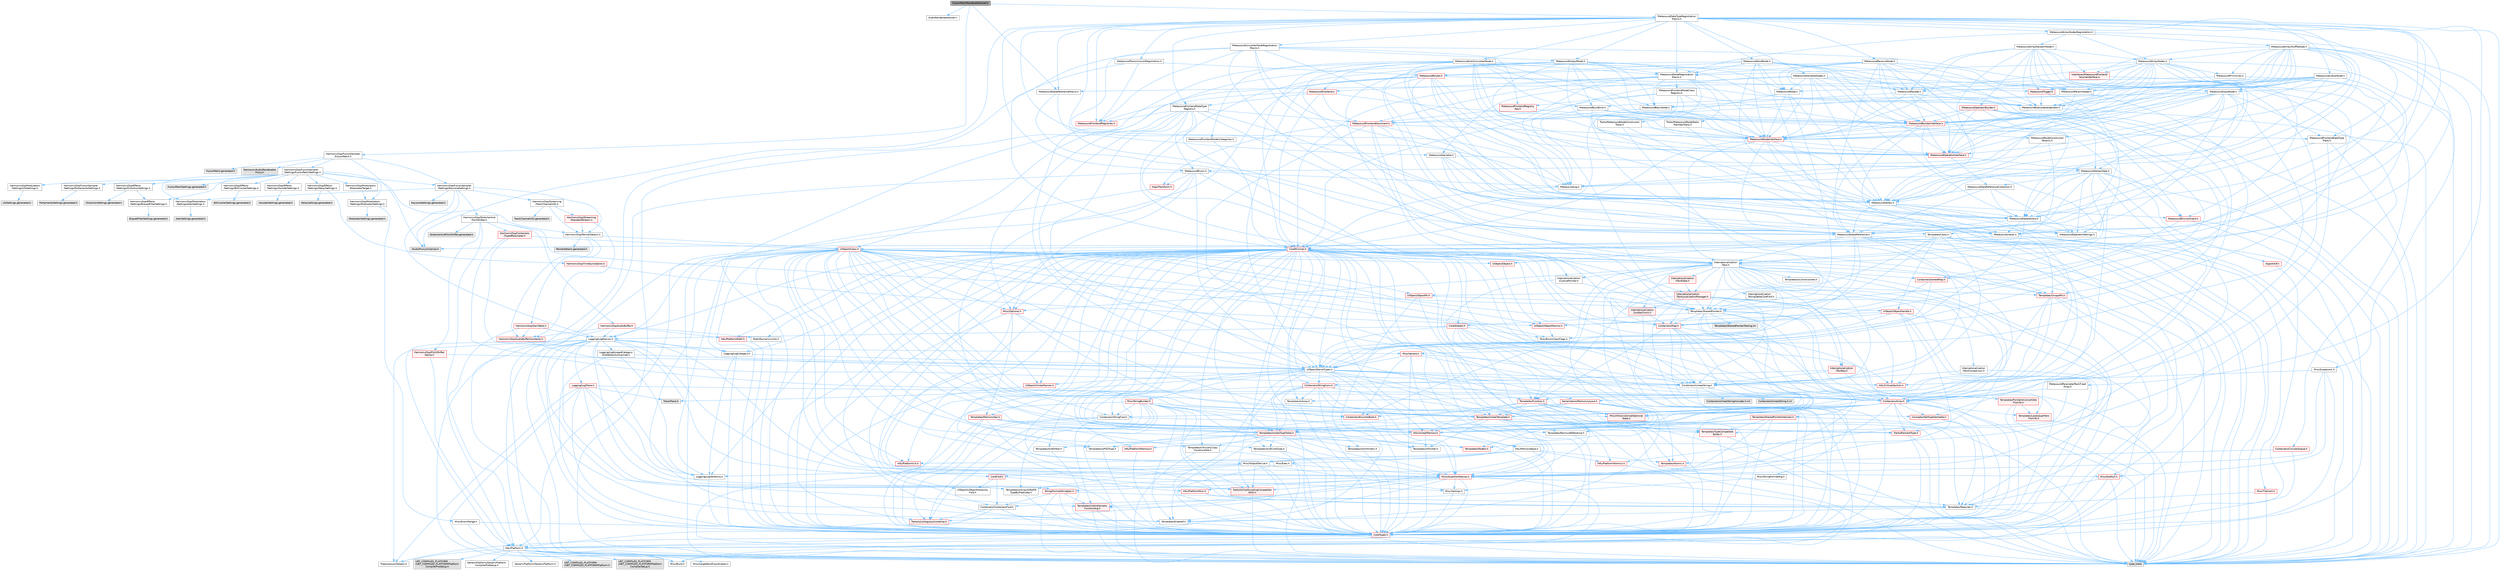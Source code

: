 digraph "FusionPatchRenderableAsset.h"
{
 // INTERACTIVE_SVG=YES
 // LATEX_PDF_SIZE
  bgcolor="transparent";
  edge [fontname=Helvetica,fontsize=10,labelfontname=Helvetica,labelfontsize=10];
  node [fontname=Helvetica,fontsize=10,shape=box,height=0.2,width=0.4];
  Node1 [id="Node000001",label="FusionPatchRenderableAsset.h",height=0.2,width=0.4,color="gray40", fillcolor="grey60", style="filled", fontcolor="black",tooltip=" "];
  Node1 -> Node2 [id="edge1_Node000001_Node000002",color="steelblue1",style="solid",tooltip=" "];
  Node2 [id="Node000002",label="AudioRenderableAsset.h",height=0.2,width=0.4,color="grey40", fillcolor="white", style="filled",URL="$d2/da8/AudioRenderableAsset_8h.html",tooltip=" "];
  Node1 -> Node3 [id="edge2_Node000001_Node000003",color="steelblue1",style="solid",tooltip=" "];
  Node3 [id="Node000003",label="HarmonixDsp/FusionSampler\l/FusionPatch.h",height=0.2,width=0.4,color="grey40", fillcolor="white", style="filled",URL="$d9/dae/FusionPatch_8h.html",tooltip=" "];
  Node3 -> Node4 [id="edge3_Node000003_Node000004",color="steelblue1",style="solid",tooltip=" "];
  Node4 [id="Node000004",label="HarmonixDsp/FusionSampler\l/Settings/FusionPatchSettings.h",height=0.2,width=0.4,color="grey40", fillcolor="white", style="filled",URL="$d8/de3/FusionPatchSettings_8h.html",tooltip=" "];
  Node4 -> Node5 [id="edge4_Node000004_Node000005",color="steelblue1",style="solid",tooltip=" "];
  Node5 [id="Node000005",label="HarmonixDsp/PannerDetails.h",height=0.2,width=0.4,color="grey40", fillcolor="white", style="filled",URL="$d3/d26/PannerDetails_8h.html",tooltip=" "];
  Node5 -> Node6 [id="edge5_Node000005_Node000006",color="steelblue1",style="solid",tooltip=" "];
  Node6 [id="Node000006",label="HarmonixDsp/AudioBufferConstants.h",height=0.2,width=0.4,color="red", fillcolor="#FFF0F0", style="filled",URL="$df/d16/AudioBufferConstants_8h.html",tooltip=" "];
  Node6 -> Node7 [id="edge6_Node000006_Node000007",color="steelblue1",style="solid",tooltip=" "];
  Node7 [id="Node000007",label="Containers/UnrealString.h",height=0.2,width=0.4,color="grey40", fillcolor="white", style="filled",URL="$d5/dba/UnrealString_8h.html",tooltip=" "];
  Node7 -> Node8 [id="edge7_Node000007_Node000008",color="steelblue1",style="solid",tooltip=" "];
  Node8 [id="Node000008",label="Containers/UnrealStringIncludes.h.inl",height=0.2,width=0.4,color="grey60", fillcolor="#E0E0E0", style="filled",tooltip=" "];
  Node7 -> Node9 [id="edge8_Node000007_Node000009",color="steelblue1",style="solid",tooltip=" "];
  Node9 [id="Node000009",label="Containers/UnrealString.h.inl",height=0.2,width=0.4,color="grey60", fillcolor="#E0E0E0", style="filled",tooltip=" "];
  Node7 -> Node10 [id="edge9_Node000007_Node000010",color="steelblue1",style="solid",tooltip=" "];
  Node10 [id="Node000010",label="Misc/StringFormatArg.h",height=0.2,width=0.4,color="grey40", fillcolor="white", style="filled",URL="$d2/d16/StringFormatArg_8h.html",tooltip=" "];
  Node10 -> Node11 [id="edge10_Node000010_Node000011",color="steelblue1",style="solid",tooltip=" "];
  Node11 [id="Node000011",label="Containers/ContainersFwd.h",height=0.2,width=0.4,color="grey40", fillcolor="white", style="filled",URL="$d4/d0a/ContainersFwd_8h.html",tooltip=" "];
  Node11 -> Node12 [id="edge11_Node000011_Node000012",color="steelblue1",style="solid",tooltip=" "];
  Node12 [id="Node000012",label="HAL/Platform.h",height=0.2,width=0.4,color="grey40", fillcolor="white", style="filled",URL="$d9/dd0/Platform_8h.html",tooltip=" "];
  Node12 -> Node13 [id="edge12_Node000012_Node000013",color="steelblue1",style="solid",tooltip=" "];
  Node13 [id="Node000013",label="Misc/Build.h",height=0.2,width=0.4,color="grey40", fillcolor="white", style="filled",URL="$d3/dbb/Build_8h.html",tooltip=" "];
  Node12 -> Node14 [id="edge13_Node000012_Node000014",color="steelblue1",style="solid",tooltip=" "];
  Node14 [id="Node000014",label="Misc/LargeWorldCoordinates.h",height=0.2,width=0.4,color="grey40", fillcolor="white", style="filled",URL="$d2/dcb/LargeWorldCoordinates_8h.html",tooltip=" "];
  Node12 -> Node15 [id="edge14_Node000012_Node000015",color="steelblue1",style="solid",tooltip=" "];
  Node15 [id="Node000015",label="type_traits",height=0.2,width=0.4,color="grey60", fillcolor="#E0E0E0", style="filled",tooltip=" "];
  Node12 -> Node16 [id="edge15_Node000012_Node000016",color="steelblue1",style="solid",tooltip=" "];
  Node16 [id="Node000016",label="PreprocessorHelpers.h",height=0.2,width=0.4,color="grey40", fillcolor="white", style="filled",URL="$db/ddb/PreprocessorHelpers_8h.html",tooltip=" "];
  Node12 -> Node17 [id="edge16_Node000012_Node000017",color="steelblue1",style="solid",tooltip=" "];
  Node17 [id="Node000017",label="UBT_COMPILED_PLATFORM\l/UBT_COMPILED_PLATFORMPlatform\lCompilerPreSetup.h",height=0.2,width=0.4,color="grey60", fillcolor="#E0E0E0", style="filled",tooltip=" "];
  Node12 -> Node18 [id="edge17_Node000012_Node000018",color="steelblue1",style="solid",tooltip=" "];
  Node18 [id="Node000018",label="GenericPlatform/GenericPlatform\lCompilerPreSetup.h",height=0.2,width=0.4,color="grey40", fillcolor="white", style="filled",URL="$d9/dc8/GenericPlatformCompilerPreSetup_8h.html",tooltip=" "];
  Node12 -> Node19 [id="edge18_Node000012_Node000019",color="steelblue1",style="solid",tooltip=" "];
  Node19 [id="Node000019",label="GenericPlatform/GenericPlatform.h",height=0.2,width=0.4,color="grey40", fillcolor="white", style="filled",URL="$d6/d84/GenericPlatform_8h.html",tooltip=" "];
  Node12 -> Node20 [id="edge19_Node000012_Node000020",color="steelblue1",style="solid",tooltip=" "];
  Node20 [id="Node000020",label="UBT_COMPILED_PLATFORM\l/UBT_COMPILED_PLATFORMPlatform.h",height=0.2,width=0.4,color="grey60", fillcolor="#E0E0E0", style="filled",tooltip=" "];
  Node12 -> Node21 [id="edge20_Node000012_Node000021",color="steelblue1",style="solid",tooltip=" "];
  Node21 [id="Node000021",label="UBT_COMPILED_PLATFORM\l/UBT_COMPILED_PLATFORMPlatform\lCompilerSetup.h",height=0.2,width=0.4,color="grey60", fillcolor="#E0E0E0", style="filled",tooltip=" "];
  Node11 -> Node22 [id="edge21_Node000011_Node000022",color="steelblue1",style="solid",tooltip=" "];
  Node22 [id="Node000022",label="CoreTypes.h",height=0.2,width=0.4,color="red", fillcolor="#FFF0F0", style="filled",URL="$dc/dec/CoreTypes_8h.html",tooltip=" "];
  Node22 -> Node12 [id="edge22_Node000022_Node000012",color="steelblue1",style="solid",tooltip=" "];
  Node11 -> Node26 [id="edge23_Node000011_Node000026",color="steelblue1",style="solid",tooltip=" "];
  Node26 [id="Node000026",label="Traits/IsContiguousContainer.h",height=0.2,width=0.4,color="red", fillcolor="#FFF0F0", style="filled",URL="$d5/d3c/IsContiguousContainer_8h.html",tooltip=" "];
  Node26 -> Node22 [id="edge24_Node000026_Node000022",color="steelblue1",style="solid",tooltip=" "];
  Node5 -> Node97 [id="edge25_Node000005_Node000097",color="steelblue1",style="solid",tooltip=" "];
  Node97 [id="Node000097",label="HarmonixDsp/GainTable.h",height=0.2,width=0.4,color="red", fillcolor="#FFF0F0", style="filled",URL="$df/d8c/GainTable_8h.html",tooltip=" "];
  Node97 -> Node6 [id="edge26_Node000097_Node000006",color="steelblue1",style="solid",tooltip=" "];
  Node97 -> Node98 [id="edge27_Node000097_Node000098",color="steelblue1",style="solid",tooltip=" "];
  Node98 [id="Node000098",label="Logging/LogMacros.h",height=0.2,width=0.4,color="grey40", fillcolor="white", style="filled",URL="$d0/d16/LogMacros_8h.html",tooltip=" "];
  Node98 -> Node7 [id="edge28_Node000098_Node000007",color="steelblue1",style="solid",tooltip=" "];
  Node98 -> Node22 [id="edge29_Node000098_Node000022",color="steelblue1",style="solid",tooltip=" "];
  Node98 -> Node16 [id="edge30_Node000098_Node000016",color="steelblue1",style="solid",tooltip=" "];
  Node98 -> Node99 [id="edge31_Node000098_Node000099",color="steelblue1",style="solid",tooltip=" "];
  Node99 [id="Node000099",label="Logging/LogCategory.h",height=0.2,width=0.4,color="grey40", fillcolor="white", style="filled",URL="$d9/d36/LogCategory_8h.html",tooltip=" "];
  Node99 -> Node22 [id="edge32_Node000099_Node000022",color="steelblue1",style="solid",tooltip=" "];
  Node99 -> Node100 [id="edge33_Node000099_Node000100",color="steelblue1",style="solid",tooltip=" "];
  Node100 [id="Node000100",label="Logging/LogVerbosity.h",height=0.2,width=0.4,color="grey40", fillcolor="white", style="filled",URL="$d2/d8f/LogVerbosity_8h.html",tooltip=" "];
  Node100 -> Node22 [id="edge34_Node000100_Node000022",color="steelblue1",style="solid",tooltip=" "];
  Node99 -> Node101 [id="edge35_Node000099_Node000101",color="steelblue1",style="solid",tooltip=" "];
  Node101 [id="Node000101",label="UObject/NameTypes.h",height=0.2,width=0.4,color="grey40", fillcolor="white", style="filled",URL="$d6/d35/NameTypes_8h.html",tooltip=" "];
  Node101 -> Node22 [id="edge36_Node000101_Node000022",color="steelblue1",style="solid",tooltip=" "];
  Node101 -> Node30 [id="edge37_Node000101_Node000030",color="steelblue1",style="solid",tooltip=" "];
  Node30 [id="Node000030",label="Misc/AssertionMacros.h",height=0.2,width=0.4,color="red", fillcolor="#FFF0F0", style="filled",URL="$d0/dfa/AssertionMacros_8h.html",tooltip=" "];
  Node30 -> Node22 [id="edge38_Node000030_Node000022",color="steelblue1",style="solid",tooltip=" "];
  Node30 -> Node12 [id="edge39_Node000030_Node000012",color="steelblue1",style="solid",tooltip=" "];
  Node30 -> Node31 [id="edge40_Node000030_Node000031",color="steelblue1",style="solid",tooltip=" "];
  Node31 [id="Node000031",label="HAL/PlatformMisc.h",height=0.2,width=0.4,color="red", fillcolor="#FFF0F0", style="filled",URL="$d0/df5/PlatformMisc_8h.html",tooltip=" "];
  Node31 -> Node22 [id="edge41_Node000031_Node000022",color="steelblue1",style="solid",tooltip=" "];
  Node30 -> Node16 [id="edge42_Node000030_Node000016",color="steelblue1",style="solid",tooltip=" "];
  Node30 -> Node63 [id="edge43_Node000030_Node000063",color="steelblue1",style="solid",tooltip=" "];
  Node63 [id="Node000063",label="Templates/EnableIf.h",height=0.2,width=0.4,color="grey40", fillcolor="white", style="filled",URL="$d7/d60/EnableIf_8h.html",tooltip=" "];
  Node63 -> Node22 [id="edge44_Node000063_Node000022",color="steelblue1",style="solid",tooltip=" "];
  Node30 -> Node64 [id="edge45_Node000030_Node000064",color="steelblue1",style="solid",tooltip=" "];
  Node64 [id="Node000064",label="Templates/IsArrayOrRefOf\lTypeByPredicate.h",height=0.2,width=0.4,color="grey40", fillcolor="white", style="filled",URL="$d6/da1/IsArrayOrRefOfTypeByPredicate_8h.html",tooltip=" "];
  Node64 -> Node22 [id="edge46_Node000064_Node000022",color="steelblue1",style="solid",tooltip=" "];
  Node30 -> Node65 [id="edge47_Node000030_Node000065",color="steelblue1",style="solid",tooltip=" "];
  Node65 [id="Node000065",label="Templates/IsValidVariadic\lFunctionArg.h",height=0.2,width=0.4,color="red", fillcolor="#FFF0F0", style="filled",URL="$d0/dc8/IsValidVariadicFunctionArg_8h.html",tooltip=" "];
  Node65 -> Node22 [id="edge48_Node000065_Node000022",color="steelblue1",style="solid",tooltip=" "];
  Node65 -> Node15 [id="edge49_Node000065_Node000015",color="steelblue1",style="solid",tooltip=" "];
  Node30 -> Node67 [id="edge50_Node000030_Node000067",color="steelblue1",style="solid",tooltip=" "];
  Node67 [id="Node000067",label="Traits/IsCharEncodingCompatible\lWith.h",height=0.2,width=0.4,color="red", fillcolor="#FFF0F0", style="filled",URL="$df/dd1/IsCharEncodingCompatibleWith_8h.html",tooltip=" "];
  Node67 -> Node15 [id="edge51_Node000067_Node000015",color="steelblue1",style="solid",tooltip=" "];
  Node30 -> Node69 [id="edge52_Node000030_Node000069",color="steelblue1",style="solid",tooltip=" "];
  Node69 [id="Node000069",label="Misc/VarArgs.h",height=0.2,width=0.4,color="grey40", fillcolor="white", style="filled",URL="$d5/d6f/VarArgs_8h.html",tooltip=" "];
  Node69 -> Node22 [id="edge53_Node000069_Node000022",color="steelblue1",style="solid",tooltip=" "];
  Node30 -> Node70 [id="edge54_Node000030_Node000070",color="steelblue1",style="solid",tooltip=" "];
  Node70 [id="Node000070",label="String/FormatStringSan.h",height=0.2,width=0.4,color="red", fillcolor="#FFF0F0", style="filled",URL="$d3/d8b/FormatStringSan_8h.html",tooltip=" "];
  Node70 -> Node15 [id="edge55_Node000070_Node000015",color="steelblue1",style="solid",tooltip=" "];
  Node70 -> Node22 [id="edge56_Node000070_Node000022",color="steelblue1",style="solid",tooltip=" "];
  Node70 -> Node71 [id="edge57_Node000070_Node000071",color="steelblue1",style="solid",tooltip=" "];
  Node71 [id="Node000071",label="Templates/Requires.h",height=0.2,width=0.4,color="grey40", fillcolor="white", style="filled",URL="$dc/d96/Requires_8h.html",tooltip=" "];
  Node71 -> Node63 [id="edge58_Node000071_Node000063",color="steelblue1",style="solid",tooltip=" "];
  Node71 -> Node15 [id="edge59_Node000071_Node000015",color="steelblue1",style="solid",tooltip=" "];
  Node70 -> Node65 [id="edge60_Node000070_Node000065",color="steelblue1",style="solid",tooltip=" "];
  Node70 -> Node11 [id="edge61_Node000070_Node000011",color="steelblue1",style="solid",tooltip=" "];
  Node101 -> Node102 [id="edge62_Node000101_Node000102",color="steelblue1",style="solid",tooltip=" "];
  Node102 [id="Node000102",label="HAL/UnrealMemory.h",height=0.2,width=0.4,color="red", fillcolor="#FFF0F0", style="filled",URL="$d9/d96/UnrealMemory_8h.html",tooltip=" "];
  Node102 -> Node22 [id="edge63_Node000102_Node000022",color="steelblue1",style="solid",tooltip=" "];
  Node102 -> Node106 [id="edge64_Node000102_Node000106",color="steelblue1",style="solid",tooltip=" "];
  Node106 [id="Node000106",label="HAL/MemoryBase.h",height=0.2,width=0.4,color="grey40", fillcolor="white", style="filled",URL="$d6/d9f/MemoryBase_8h.html",tooltip=" "];
  Node106 -> Node22 [id="edge65_Node000106_Node000022",color="steelblue1",style="solid",tooltip=" "];
  Node106 -> Node56 [id="edge66_Node000106_Node000056",color="steelblue1",style="solid",tooltip=" "];
  Node56 [id="Node000056",label="HAL/PlatformAtomics.h",height=0.2,width=0.4,color="red", fillcolor="#FFF0F0", style="filled",URL="$d3/d36/PlatformAtomics_8h.html",tooltip=" "];
  Node56 -> Node22 [id="edge67_Node000056_Node000022",color="steelblue1",style="solid",tooltip=" "];
  Node106 -> Node39 [id="edge68_Node000106_Node000039",color="steelblue1",style="solid",tooltip=" "];
  Node39 [id="Node000039",label="HAL/PlatformCrt.h",height=0.2,width=0.4,color="red", fillcolor="#FFF0F0", style="filled",URL="$d8/d75/PlatformCrt_8h.html",tooltip=" "];
  Node106 -> Node107 [id="edge69_Node000106_Node000107",color="steelblue1",style="solid",tooltip=" "];
  Node107 [id="Node000107",label="Misc/Exec.h",height=0.2,width=0.4,color="grey40", fillcolor="white", style="filled",URL="$de/ddb/Exec_8h.html",tooltip=" "];
  Node107 -> Node22 [id="edge70_Node000107_Node000022",color="steelblue1",style="solid",tooltip=" "];
  Node107 -> Node30 [id="edge71_Node000107_Node000030",color="steelblue1",style="solid",tooltip=" "];
  Node106 -> Node108 [id="edge72_Node000106_Node000108",color="steelblue1",style="solid",tooltip=" "];
  Node108 [id="Node000108",label="Misc/OutputDevice.h",height=0.2,width=0.4,color="grey40", fillcolor="white", style="filled",URL="$d7/d32/OutputDevice_8h.html",tooltip=" "];
  Node108 -> Node35 [id="edge73_Node000108_Node000035",color="steelblue1",style="solid",tooltip=" "];
  Node35 [id="Node000035",label="CoreFwd.h",height=0.2,width=0.4,color="red", fillcolor="#FFF0F0", style="filled",URL="$d1/d1e/CoreFwd_8h.html",tooltip=" "];
  Node35 -> Node22 [id="edge74_Node000035_Node000022",color="steelblue1",style="solid",tooltip=" "];
  Node35 -> Node11 [id="edge75_Node000035_Node000011",color="steelblue1",style="solid",tooltip=" "];
  Node35 -> Node37 [id="edge76_Node000035_Node000037",color="steelblue1",style="solid",tooltip=" "];
  Node37 [id="Node000037",label="UObject/UObjectHierarchy\lFwd.h",height=0.2,width=0.4,color="grey40", fillcolor="white", style="filled",URL="$d3/d13/UObjectHierarchyFwd_8h.html",tooltip=" "];
  Node108 -> Node22 [id="edge77_Node000108_Node000022",color="steelblue1",style="solid",tooltip=" "];
  Node108 -> Node100 [id="edge78_Node000108_Node000100",color="steelblue1",style="solid",tooltip=" "];
  Node108 -> Node69 [id="edge79_Node000108_Node000069",color="steelblue1",style="solid",tooltip=" "];
  Node108 -> Node64 [id="edge80_Node000108_Node000064",color="steelblue1",style="solid",tooltip=" "];
  Node108 -> Node65 [id="edge81_Node000108_Node000065",color="steelblue1",style="solid",tooltip=" "];
  Node108 -> Node67 [id="edge82_Node000108_Node000067",color="steelblue1",style="solid",tooltip=" "];
  Node106 -> Node109 [id="edge83_Node000106_Node000109",color="steelblue1",style="solid",tooltip=" "];
  Node109 [id="Node000109",label="Templates/Atomic.h",height=0.2,width=0.4,color="red", fillcolor="#FFF0F0", style="filled",URL="$d3/d91/Atomic_8h.html",tooltip=" "];
  Node102 -> Node115 [id="edge84_Node000102_Node000115",color="steelblue1",style="solid",tooltip=" "];
  Node115 [id="Node000115",label="HAL/PlatformMemory.h",height=0.2,width=0.4,color="red", fillcolor="#FFF0F0", style="filled",URL="$de/d68/PlatformMemory_8h.html",tooltip=" "];
  Node115 -> Node22 [id="edge85_Node000115_Node000022",color="steelblue1",style="solid",tooltip=" "];
  Node102 -> Node84 [id="edge86_Node000102_Node000084",color="steelblue1",style="solid",tooltip=" "];
  Node84 [id="Node000084",label="Templates/IsPointer.h",height=0.2,width=0.4,color="grey40", fillcolor="white", style="filled",URL="$d7/d05/IsPointer_8h.html",tooltip=" "];
  Node84 -> Node22 [id="edge87_Node000084_Node000022",color="steelblue1",style="solid",tooltip=" "];
  Node101 -> Node83 [id="edge88_Node000101_Node000083",color="steelblue1",style="solid",tooltip=" "];
  Node83 [id="Node000083",label="Templates/UnrealTypeTraits.h",height=0.2,width=0.4,color="red", fillcolor="#FFF0F0", style="filled",URL="$d2/d2d/UnrealTypeTraits_8h.html",tooltip=" "];
  Node83 -> Node22 [id="edge89_Node000083_Node000022",color="steelblue1",style="solid",tooltip=" "];
  Node83 -> Node84 [id="edge90_Node000083_Node000084",color="steelblue1",style="solid",tooltip=" "];
  Node83 -> Node30 [id="edge91_Node000083_Node000030",color="steelblue1",style="solid",tooltip=" "];
  Node83 -> Node79 [id="edge92_Node000083_Node000079",color="steelblue1",style="solid",tooltip=" "];
  Node79 [id="Node000079",label="Templates/AndOrNot.h",height=0.2,width=0.4,color="grey40", fillcolor="white", style="filled",URL="$db/d0a/AndOrNot_8h.html",tooltip=" "];
  Node79 -> Node22 [id="edge93_Node000079_Node000022",color="steelblue1",style="solid",tooltip=" "];
  Node83 -> Node63 [id="edge94_Node000083_Node000063",color="steelblue1",style="solid",tooltip=" "];
  Node83 -> Node85 [id="edge95_Node000083_Node000085",color="steelblue1",style="solid",tooltip=" "];
  Node85 [id="Node000085",label="Templates/IsArithmetic.h",height=0.2,width=0.4,color="grey40", fillcolor="white", style="filled",URL="$d2/d5d/IsArithmetic_8h.html",tooltip=" "];
  Node85 -> Node22 [id="edge96_Node000085_Node000022",color="steelblue1",style="solid",tooltip=" "];
  Node83 -> Node86 [id="edge97_Node000083_Node000086",color="steelblue1",style="solid",tooltip=" "];
  Node86 [id="Node000086",label="Templates/Models.h",height=0.2,width=0.4,color="red", fillcolor="#FFF0F0", style="filled",URL="$d3/d0c/Models_8h.html",tooltip=" "];
  Node83 -> Node87 [id="edge98_Node000083_Node000087",color="steelblue1",style="solid",tooltip=" "];
  Node87 [id="Node000087",label="Templates/IsPODType.h",height=0.2,width=0.4,color="grey40", fillcolor="white", style="filled",URL="$d7/db1/IsPODType_8h.html",tooltip=" "];
  Node87 -> Node22 [id="edge99_Node000087_Node000022",color="steelblue1",style="solid",tooltip=" "];
  Node83 -> Node88 [id="edge100_Node000083_Node000088",color="steelblue1",style="solid",tooltip=" "];
  Node88 [id="Node000088",label="Templates/IsUECoreType.h",height=0.2,width=0.4,color="grey40", fillcolor="white", style="filled",URL="$d1/db8/IsUECoreType_8h.html",tooltip=" "];
  Node88 -> Node22 [id="edge101_Node000088_Node000022",color="steelblue1",style="solid",tooltip=" "];
  Node88 -> Node15 [id="edge102_Node000088_Node000015",color="steelblue1",style="solid",tooltip=" "];
  Node83 -> Node89 [id="edge103_Node000083_Node000089",color="steelblue1",style="solid",tooltip=" "];
  Node89 [id="Node000089",label="Templates/IsTriviallyCopy\lConstructible.h",height=0.2,width=0.4,color="grey40", fillcolor="white", style="filled",URL="$d3/d78/IsTriviallyCopyConstructible_8h.html",tooltip=" "];
  Node89 -> Node22 [id="edge104_Node000089_Node000022",color="steelblue1",style="solid",tooltip=" "];
  Node89 -> Node15 [id="edge105_Node000089_Node000015",color="steelblue1",style="solid",tooltip=" "];
  Node101 -> Node118 [id="edge106_Node000101_Node000118",color="steelblue1",style="solid",tooltip=" "];
  Node118 [id="Node000118",label="Templates/UnrealTemplate.h",height=0.2,width=0.4,color="red", fillcolor="#FFF0F0", style="filled",URL="$d4/d24/UnrealTemplate_8h.html",tooltip=" "];
  Node118 -> Node22 [id="edge107_Node000118_Node000022",color="steelblue1",style="solid",tooltip=" "];
  Node118 -> Node84 [id="edge108_Node000118_Node000084",color="steelblue1",style="solid",tooltip=" "];
  Node118 -> Node102 [id="edge109_Node000118_Node000102",color="steelblue1",style="solid",tooltip=" "];
  Node118 -> Node83 [id="edge110_Node000118_Node000083",color="steelblue1",style="solid",tooltip=" "];
  Node118 -> Node81 [id="edge111_Node000118_Node000081",color="steelblue1",style="solid",tooltip=" "];
  Node81 [id="Node000081",label="Templates/RemoveReference.h",height=0.2,width=0.4,color="grey40", fillcolor="white", style="filled",URL="$da/dbe/RemoveReference_8h.html",tooltip=" "];
  Node81 -> Node22 [id="edge112_Node000081_Node000022",color="steelblue1",style="solid",tooltip=" "];
  Node118 -> Node71 [id="edge113_Node000118_Node000071",color="steelblue1",style="solid",tooltip=" "];
  Node118 -> Node93 [id="edge114_Node000118_Node000093",color="steelblue1",style="solid",tooltip=" "];
  Node93 [id="Node000093",label="Templates/TypeCompatible\lBytes.h",height=0.2,width=0.4,color="red", fillcolor="#FFF0F0", style="filled",URL="$df/d0a/TypeCompatibleBytes_8h.html",tooltip=" "];
  Node93 -> Node22 [id="edge115_Node000093_Node000022",color="steelblue1",style="solid",tooltip=" "];
  Node93 -> Node15 [id="edge116_Node000093_Node000015",color="steelblue1",style="solid",tooltip=" "];
  Node118 -> Node26 [id="edge117_Node000118_Node000026",color="steelblue1",style="solid",tooltip=" "];
  Node118 -> Node15 [id="edge118_Node000118_Node000015",color="steelblue1",style="solid",tooltip=" "];
  Node101 -> Node7 [id="edge119_Node000101_Node000007",color="steelblue1",style="solid",tooltip=" "];
  Node101 -> Node122 [id="edge120_Node000101_Node000122",color="steelblue1",style="solid",tooltip=" "];
  Node122 [id="Node000122",label="HAL/CriticalSection.h",height=0.2,width=0.4,color="red", fillcolor="#FFF0F0", style="filled",URL="$d6/d90/CriticalSection_8h.html",tooltip=" "];
  Node101 -> Node125 [id="edge121_Node000101_Node000125",color="steelblue1",style="solid",tooltip=" "];
  Node125 [id="Node000125",label="Containers/StringConv.h",height=0.2,width=0.4,color="red", fillcolor="#FFF0F0", style="filled",URL="$d3/ddf/StringConv_8h.html",tooltip=" "];
  Node125 -> Node22 [id="edge122_Node000125_Node000022",color="steelblue1",style="solid",tooltip=" "];
  Node125 -> Node30 [id="edge123_Node000125_Node000030",color="steelblue1",style="solid",tooltip=" "];
  Node125 -> Node130 [id="edge124_Node000125_Node000130",color="steelblue1",style="solid",tooltip=" "];
  Node130 [id="Node000130",label="Containers/Array.h",height=0.2,width=0.4,color="red", fillcolor="#FFF0F0", style="filled",URL="$df/dd0/Array_8h.html",tooltip=" "];
  Node130 -> Node22 [id="edge125_Node000130_Node000022",color="steelblue1",style="solid",tooltip=" "];
  Node130 -> Node30 [id="edge126_Node000130_Node000030",color="steelblue1",style="solid",tooltip=" "];
  Node130 -> Node131 [id="edge127_Node000130_Node000131",color="steelblue1",style="solid",tooltip=" "];
  Node131 [id="Node000131",label="Misc/IntrusiveUnsetOptional\lState.h",height=0.2,width=0.4,color="red", fillcolor="#FFF0F0", style="filled",URL="$d2/d0a/IntrusiveUnsetOptionalState_8h.html",tooltip=" "];
  Node130 -> Node102 [id="edge128_Node000130_Node000102",color="steelblue1",style="solid",tooltip=" "];
  Node130 -> Node83 [id="edge129_Node000130_Node000083",color="steelblue1",style="solid",tooltip=" "];
  Node130 -> Node118 [id="edge130_Node000130_Node000118",color="steelblue1",style="solid",tooltip=" "];
  Node130 -> Node174 [id="edge131_Node000130_Node000174",color="steelblue1",style="solid",tooltip=" "];
  Node174 [id="Node000174",label="Concepts/GetTypeHashable.h",height=0.2,width=0.4,color="red", fillcolor="#FFF0F0", style="filled",URL="$d3/da2/GetTypeHashable_8h.html",tooltip=" "];
  Node174 -> Node22 [id="edge132_Node000174_Node000022",color="steelblue1",style="solid",tooltip=" "];
  Node130 -> Node175 [id="edge133_Node000130_Node000175",color="steelblue1",style="solid",tooltip=" "];
  Node175 [id="Node000175",label="Templates/LosesQualifiers\lFromTo.h",height=0.2,width=0.4,color="red", fillcolor="#FFF0F0", style="filled",URL="$d2/db3/LosesQualifiersFromTo_8h.html",tooltip=" "];
  Node175 -> Node15 [id="edge134_Node000175_Node000015",color="steelblue1",style="solid",tooltip=" "];
  Node130 -> Node71 [id="edge135_Node000130_Node000071",color="steelblue1",style="solid",tooltip=" "];
  Node130 -> Node34 [id="edge136_Node000130_Node000034",color="steelblue1",style="solid",tooltip=" "];
  Node34 [id="Node000034",label="Traits/ElementType.h",height=0.2,width=0.4,color="red", fillcolor="#FFF0F0", style="filled",URL="$d5/d4f/ElementType_8h.html",tooltip=" "];
  Node34 -> Node12 [id="edge137_Node000034_Node000012",color="steelblue1",style="solid",tooltip=" "];
  Node34 -> Node15 [id="edge138_Node000034_Node000015",color="steelblue1",style="solid",tooltip=" "];
  Node130 -> Node15 [id="edge139_Node000130_Node000015",color="steelblue1",style="solid",tooltip=" "];
  Node125 -> Node180 [id="edge140_Node000125_Node000180",color="steelblue1",style="solid",tooltip=" "];
  Node180 [id="Node000180",label="Templates/IsArray.h",height=0.2,width=0.4,color="grey40", fillcolor="white", style="filled",URL="$d8/d8d/IsArray_8h.html",tooltip=" "];
  Node180 -> Node22 [id="edge141_Node000180_Node000022",color="steelblue1",style="solid",tooltip=" "];
  Node125 -> Node118 [id="edge142_Node000125_Node000118",color="steelblue1",style="solid",tooltip=" "];
  Node125 -> Node83 [id="edge143_Node000125_Node000083",color="steelblue1",style="solid",tooltip=" "];
  Node125 -> Node34 [id="edge144_Node000125_Node000034",color="steelblue1",style="solid",tooltip=" "];
  Node125 -> Node67 [id="edge145_Node000125_Node000067",color="steelblue1",style="solid",tooltip=" "];
  Node125 -> Node26 [id="edge146_Node000125_Node000026",color="steelblue1",style="solid",tooltip=" "];
  Node125 -> Node15 [id="edge147_Node000125_Node000015",color="steelblue1",style="solid",tooltip=" "];
  Node101 -> Node33 [id="edge148_Node000101_Node000033",color="steelblue1",style="solid",tooltip=" "];
  Node33 [id="Node000033",label="Containers/StringFwd.h",height=0.2,width=0.4,color="grey40", fillcolor="white", style="filled",URL="$df/d37/StringFwd_8h.html",tooltip=" "];
  Node33 -> Node22 [id="edge149_Node000033_Node000022",color="steelblue1",style="solid",tooltip=" "];
  Node33 -> Node34 [id="edge150_Node000033_Node000034",color="steelblue1",style="solid",tooltip=" "];
  Node33 -> Node26 [id="edge151_Node000033_Node000026",color="steelblue1",style="solid",tooltip=" "];
  Node101 -> Node181 [id="edge152_Node000101_Node000181",color="steelblue1",style="solid",tooltip=" "];
  Node181 [id="Node000181",label="UObject/UnrealNames.h",height=0.2,width=0.4,color="red", fillcolor="#FFF0F0", style="filled",URL="$d8/db1/UnrealNames_8h.html",tooltip=" "];
  Node181 -> Node22 [id="edge153_Node000181_Node000022",color="steelblue1",style="solid",tooltip=" "];
  Node101 -> Node109 [id="edge154_Node000101_Node000109",color="steelblue1",style="solid",tooltip=" "];
  Node101 -> Node148 [id="edge155_Node000101_Node000148",color="steelblue1",style="solid",tooltip=" "];
  Node148 [id="Node000148",label="Serialization/MemoryLayout.h",height=0.2,width=0.4,color="red", fillcolor="#FFF0F0", style="filled",URL="$d7/d66/MemoryLayout_8h.html",tooltip=" "];
  Node148 -> Node151 [id="edge156_Node000148_Node000151",color="steelblue1",style="solid",tooltip=" "];
  Node151 [id="Node000151",label="Containers/EnumAsByte.h",height=0.2,width=0.4,color="red", fillcolor="#FFF0F0", style="filled",URL="$d6/d9a/EnumAsByte_8h.html",tooltip=" "];
  Node151 -> Node22 [id="edge157_Node000151_Node000022",color="steelblue1",style="solid",tooltip=" "];
  Node151 -> Node87 [id="edge158_Node000151_Node000087",color="steelblue1",style="solid",tooltip=" "];
  Node148 -> Node33 [id="edge159_Node000148_Node000033",color="steelblue1",style="solid",tooltip=" "];
  Node148 -> Node102 [id="edge160_Node000148_Node000102",color="steelblue1",style="solid",tooltip=" "];
  Node148 -> Node63 [id="edge161_Node000148_Node000063",color="steelblue1",style="solid",tooltip=" "];
  Node148 -> Node86 [id="edge162_Node000148_Node000086",color="steelblue1",style="solid",tooltip=" "];
  Node148 -> Node118 [id="edge163_Node000148_Node000118",color="steelblue1",style="solid",tooltip=" "];
  Node101 -> Node131 [id="edge164_Node000101_Node000131",color="steelblue1",style="solid",tooltip=" "];
  Node101 -> Node183 [id="edge165_Node000101_Node000183",color="steelblue1",style="solid",tooltip=" "];
  Node183 [id="Node000183",label="Misc/StringBuilder.h",height=0.2,width=0.4,color="red", fillcolor="#FFF0F0", style="filled",URL="$d4/d52/StringBuilder_8h.html",tooltip=" "];
  Node183 -> Node33 [id="edge166_Node000183_Node000033",color="steelblue1",style="solid",tooltip=" "];
  Node183 -> Node22 [id="edge167_Node000183_Node000022",color="steelblue1",style="solid",tooltip=" "];
  Node183 -> Node102 [id="edge168_Node000183_Node000102",color="steelblue1",style="solid",tooltip=" "];
  Node183 -> Node30 [id="edge169_Node000183_Node000030",color="steelblue1",style="solid",tooltip=" "];
  Node183 -> Node63 [id="edge170_Node000183_Node000063",color="steelblue1",style="solid",tooltip=" "];
  Node183 -> Node64 [id="edge171_Node000183_Node000064",color="steelblue1",style="solid",tooltip=" "];
  Node183 -> Node65 [id="edge172_Node000183_Node000065",color="steelblue1",style="solid",tooltip=" "];
  Node183 -> Node71 [id="edge173_Node000183_Node000071",color="steelblue1",style="solid",tooltip=" "];
  Node183 -> Node118 [id="edge174_Node000183_Node000118",color="steelblue1",style="solid",tooltip=" "];
  Node183 -> Node83 [id="edge175_Node000183_Node000083",color="steelblue1",style="solid",tooltip=" "];
  Node183 -> Node67 [id="edge176_Node000183_Node000067",color="steelblue1",style="solid",tooltip=" "];
  Node183 -> Node26 [id="edge177_Node000183_Node000026",color="steelblue1",style="solid",tooltip=" "];
  Node183 -> Node15 [id="edge178_Node000183_Node000015",color="steelblue1",style="solid",tooltip=" "];
  Node101 -> Node62 [id="edge179_Node000101_Node000062",color="steelblue1",style="solid",tooltip=" "];
  Node62 [id="Node000062",label="Trace/Trace.h",height=0.2,width=0.4,color="grey60", fillcolor="#E0E0E0", style="filled",tooltip=" "];
  Node98 -> Node189 [id="edge180_Node000098_Node000189",color="steelblue1",style="solid",tooltip=" "];
  Node189 [id="Node000189",label="Logging/LogScopedCategory\lAndVerbosityOverride.h",height=0.2,width=0.4,color="grey40", fillcolor="white", style="filled",URL="$de/dba/LogScopedCategoryAndVerbosityOverride_8h.html",tooltip=" "];
  Node189 -> Node22 [id="edge181_Node000189_Node000022",color="steelblue1",style="solid",tooltip=" "];
  Node189 -> Node100 [id="edge182_Node000189_Node000100",color="steelblue1",style="solid",tooltip=" "];
  Node189 -> Node101 [id="edge183_Node000189_Node000101",color="steelblue1",style="solid",tooltip=" "];
  Node98 -> Node190 [id="edge184_Node000098_Node000190",color="steelblue1",style="solid",tooltip=" "];
  Node190 [id="Node000190",label="Logging/LogTrace.h",height=0.2,width=0.4,color="red", fillcolor="#FFF0F0", style="filled",URL="$d5/d91/LogTrace_8h.html",tooltip=" "];
  Node190 -> Node22 [id="edge185_Node000190_Node000022",color="steelblue1",style="solid",tooltip=" "];
  Node190 -> Node130 [id="edge186_Node000190_Node000130",color="steelblue1",style="solid",tooltip=" "];
  Node190 -> Node16 [id="edge187_Node000190_Node000016",color="steelblue1",style="solid",tooltip=" "];
  Node190 -> Node100 [id="edge188_Node000190_Node000100",color="steelblue1",style="solid",tooltip=" "];
  Node190 -> Node13 [id="edge189_Node000190_Node000013",color="steelblue1",style="solid",tooltip=" "];
  Node190 -> Node64 [id="edge190_Node000190_Node000064",color="steelblue1",style="solid",tooltip=" "];
  Node190 -> Node62 [id="edge191_Node000190_Node000062",color="steelblue1",style="solid",tooltip=" "];
  Node190 -> Node67 [id="edge192_Node000190_Node000067",color="steelblue1",style="solid",tooltip=" "];
  Node98 -> Node100 [id="edge193_Node000098_Node000100",color="steelblue1",style="solid",tooltip=" "];
  Node98 -> Node30 [id="edge194_Node000098_Node000030",color="steelblue1",style="solid",tooltip=" "];
  Node98 -> Node13 [id="edge195_Node000098_Node000013",color="steelblue1",style="solid",tooltip=" "];
  Node98 -> Node69 [id="edge196_Node000098_Node000069",color="steelblue1",style="solid",tooltip=" "];
  Node98 -> Node70 [id="edge197_Node000098_Node000070",color="steelblue1",style="solid",tooltip=" "];
  Node98 -> Node63 [id="edge198_Node000098_Node000063",color="steelblue1",style="solid",tooltip=" "];
  Node98 -> Node64 [id="edge199_Node000098_Node000064",color="steelblue1",style="solid",tooltip=" "];
  Node98 -> Node65 [id="edge200_Node000098_Node000065",color="steelblue1",style="solid",tooltip=" "];
  Node98 -> Node67 [id="edge201_Node000098_Node000067",color="steelblue1",style="solid",tooltip=" "];
  Node98 -> Node15 [id="edge202_Node000098_Node000015",color="steelblue1",style="solid",tooltip=" "];
  Node97 -> Node12 [id="edge203_Node000097_Node000012",color="steelblue1",style="solid",tooltip=" "];
  Node5 -> Node197 [id="edge204_Node000005_Node000197",color="steelblue1",style="solid",tooltip=" "];
  Node197 [id="Node000197",label="UObject/Class.h",height=0.2,width=0.4,color="red", fillcolor="#FFF0F0", style="filled",URL="$d4/d05/Class_8h.html",tooltip=" "];
  Node197 -> Node174 [id="edge205_Node000197_Node000174",color="steelblue1",style="solid",tooltip=" "];
  Node197 -> Node130 [id="edge206_Node000197_Node000130",color="steelblue1",style="solid",tooltip=" "];
  Node197 -> Node151 [id="edge207_Node000197_Node000151",color="steelblue1",style="solid",tooltip=" "];
  Node197 -> Node199 [id="edge208_Node000197_Node000199",color="steelblue1",style="solid",tooltip=" "];
  Node199 [id="Node000199",label="Containers/Map.h",height=0.2,width=0.4,color="red", fillcolor="#FFF0F0", style="filled",URL="$df/d79/Map_8h.html",tooltip=" "];
  Node199 -> Node22 [id="edge209_Node000199_Node000022",color="steelblue1",style="solid",tooltip=" "];
  Node199 -> Node7 [id="edge210_Node000199_Node000007",color="steelblue1",style="solid",tooltip=" "];
  Node199 -> Node30 [id="edge211_Node000199_Node000030",color="steelblue1",style="solid",tooltip=" "];
  Node199 -> Node222 [id="edge212_Node000199_Node000222",color="steelblue1",style="solid",tooltip=" "];
  Node222 [id="Node000222",label="Templates/Function.h",height=0.2,width=0.4,color="red", fillcolor="#FFF0F0", style="filled",URL="$df/df5/Function_8h.html",tooltip=" "];
  Node222 -> Node22 [id="edge213_Node000222_Node000022",color="steelblue1",style="solid",tooltip=" "];
  Node222 -> Node30 [id="edge214_Node000222_Node000030",color="steelblue1",style="solid",tooltip=" "];
  Node222 -> Node131 [id="edge215_Node000222_Node000131",color="steelblue1",style="solid",tooltip=" "];
  Node222 -> Node102 [id="edge216_Node000222_Node000102",color="steelblue1",style="solid",tooltip=" "];
  Node222 -> Node83 [id="edge217_Node000222_Node000083",color="steelblue1",style="solid",tooltip=" "];
  Node222 -> Node118 [id="edge218_Node000222_Node000118",color="steelblue1",style="solid",tooltip=" "];
  Node222 -> Node71 [id="edge219_Node000222_Node000071",color="steelblue1",style="solid",tooltip=" "];
  Node222 -> Node15 [id="edge220_Node000222_Node000015",color="steelblue1",style="solid",tooltip=" "];
  Node199 -> Node118 [id="edge221_Node000199_Node000118",color="steelblue1",style="solid",tooltip=" "];
  Node199 -> Node83 [id="edge222_Node000199_Node000083",color="steelblue1",style="solid",tooltip=" "];
  Node199 -> Node15 [id="edge223_Node000199_Node000015",color="steelblue1",style="solid",tooltip=" "];
  Node197 -> Node33 [id="edge224_Node000197_Node000033",color="steelblue1",style="solid",tooltip=" "];
  Node197 -> Node7 [id="edge225_Node000197_Node000007",color="steelblue1",style="solid",tooltip=" "];
  Node197 -> Node22 [id="edge226_Node000197_Node000022",color="steelblue1",style="solid",tooltip=" "];
  Node197 -> Node122 [id="edge227_Node000197_Node000122",color="steelblue1",style="solid",tooltip=" "];
  Node197 -> Node39 [id="edge228_Node000197_Node000039",color="steelblue1",style="solid",tooltip=" "];
  Node197 -> Node102 [id="edge229_Node000197_Node000102",color="steelblue1",style="solid",tooltip=" "];
  Node197 -> Node231 [id="edge230_Node000197_Node000231",color="steelblue1",style="solid",tooltip=" "];
  Node231 [id="Node000231",label="Internationalization\l/Text.h",height=0.2,width=0.4,color="grey40", fillcolor="white", style="filled",URL="$d6/d35/Text_8h.html",tooltip=" "];
  Node231 -> Node22 [id="edge231_Node000231_Node000022",color="steelblue1",style="solid",tooltip=" "];
  Node231 -> Node56 [id="edge232_Node000231_Node000056",color="steelblue1",style="solid",tooltip=" "];
  Node231 -> Node30 [id="edge233_Node000231_Node000030",color="steelblue1",style="solid",tooltip=" "];
  Node231 -> Node51 [id="edge234_Node000231_Node000051",color="steelblue1",style="solid",tooltip=" "];
  Node51 [id="Node000051",label="Misc/EnumClassFlags.h",height=0.2,width=0.4,color="grey40", fillcolor="white", style="filled",URL="$d8/de7/EnumClassFlags_8h.html",tooltip=" "];
  Node231 -> Node83 [id="edge235_Node000231_Node000083",color="steelblue1",style="solid",tooltip=" "];
  Node231 -> Node130 [id="edge236_Node000231_Node000130",color="steelblue1",style="solid",tooltip=" "];
  Node231 -> Node7 [id="edge237_Node000231_Node000007",color="steelblue1",style="solid",tooltip=" "];
  Node231 -> Node232 [id="edge238_Node000231_Node000232",color="steelblue1",style="solid",tooltip=" "];
  Node232 [id="Node000232",label="Containers/SortedMap.h",height=0.2,width=0.4,color="red", fillcolor="#FFF0F0", style="filled",URL="$d1/dcf/SortedMap_8h.html",tooltip=" "];
  Node232 -> Node199 [id="edge239_Node000232_Node000199",color="steelblue1",style="solid",tooltip=" "];
  Node232 -> Node101 [id="edge240_Node000232_Node000101",color="steelblue1",style="solid",tooltip=" "];
  Node231 -> Node151 [id="edge241_Node000231_Node000151",color="steelblue1",style="solid",tooltip=" "];
  Node231 -> Node233 [id="edge242_Node000231_Node000233",color="steelblue1",style="solid",tooltip=" "];
  Node233 [id="Node000233",label="Templates/SharedPointer.h",height=0.2,width=0.4,color="grey40", fillcolor="white", style="filled",URL="$d2/d17/SharedPointer_8h.html",tooltip=" "];
  Node233 -> Node22 [id="edge243_Node000233_Node000022",color="steelblue1",style="solid",tooltip=" "];
  Node233 -> Node131 [id="edge244_Node000233_Node000131",color="steelblue1",style="solid",tooltip=" "];
  Node233 -> Node234 [id="edge245_Node000233_Node000234",color="steelblue1",style="solid",tooltip=" "];
  Node234 [id="Node000234",label="Templates/PointerIsConvertible\lFromTo.h",height=0.2,width=0.4,color="red", fillcolor="#FFF0F0", style="filled",URL="$d6/d65/PointerIsConvertibleFromTo_8h.html",tooltip=" "];
  Node234 -> Node22 [id="edge246_Node000234_Node000022",color="steelblue1",style="solid",tooltip=" "];
  Node234 -> Node175 [id="edge247_Node000234_Node000175",color="steelblue1",style="solid",tooltip=" "];
  Node234 -> Node15 [id="edge248_Node000234_Node000015",color="steelblue1",style="solid",tooltip=" "];
  Node233 -> Node30 [id="edge249_Node000233_Node000030",color="steelblue1",style="solid",tooltip=" "];
  Node233 -> Node102 [id="edge250_Node000233_Node000102",color="steelblue1",style="solid",tooltip=" "];
  Node233 -> Node130 [id="edge251_Node000233_Node000130",color="steelblue1",style="solid",tooltip=" "];
  Node233 -> Node199 [id="edge252_Node000233_Node000199",color="steelblue1",style="solid",tooltip=" "];
  Node233 -> Node235 [id="edge253_Node000233_Node000235",color="steelblue1",style="solid",tooltip=" "];
  Node235 [id="Node000235",label="CoreGlobals.h",height=0.2,width=0.4,color="red", fillcolor="#FFF0F0", style="filled",URL="$d5/d8c/CoreGlobals_8h.html",tooltip=" "];
  Node235 -> Node7 [id="edge254_Node000235_Node000007",color="steelblue1",style="solid",tooltip=" "];
  Node235 -> Node22 [id="edge255_Node000235_Node000022",color="steelblue1",style="solid",tooltip=" "];
  Node235 -> Node98 [id="edge256_Node000235_Node000098",color="steelblue1",style="solid",tooltip=" "];
  Node235 -> Node13 [id="edge257_Node000235_Node000013",color="steelblue1",style="solid",tooltip=" "];
  Node235 -> Node51 [id="edge258_Node000235_Node000051",color="steelblue1",style="solid",tooltip=" "];
  Node235 -> Node108 [id="edge259_Node000235_Node000108",color="steelblue1",style="solid",tooltip=" "];
  Node235 -> Node109 [id="edge260_Node000235_Node000109",color="steelblue1",style="solid",tooltip=" "];
  Node235 -> Node101 [id="edge261_Node000235_Node000101",color="steelblue1",style="solid",tooltip=" "];
  Node233 -> Node239 [id="edge262_Node000233_Node000239",color="steelblue1",style="solid",tooltip=" "];
  Node239 [id="Node000239",label="Templates/SharedPointerInternals.h",height=0.2,width=0.4,color="red", fillcolor="#FFF0F0", style="filled",URL="$de/d3a/SharedPointerInternals_8h.html",tooltip=" "];
  Node239 -> Node22 [id="edge263_Node000239_Node000022",color="steelblue1",style="solid",tooltip=" "];
  Node239 -> Node102 [id="edge264_Node000239_Node000102",color="steelblue1",style="solid",tooltip=" "];
  Node239 -> Node30 [id="edge265_Node000239_Node000030",color="steelblue1",style="solid",tooltip=" "];
  Node239 -> Node81 [id="edge266_Node000239_Node000081",color="steelblue1",style="solid",tooltip=" "];
  Node239 -> Node93 [id="edge267_Node000239_Node000093",color="steelblue1",style="solid",tooltip=" "];
  Node239 -> Node15 [id="edge268_Node000239_Node000015",color="steelblue1",style="solid",tooltip=" "];
  Node233 -> Node242 [id="edge269_Node000233_Node000242",color="steelblue1",style="solid",tooltip=" "];
  Node242 [id="Node000242",label="Templates/SharedPointerTesting.inl",height=0.2,width=0.4,color="grey60", fillcolor="#E0E0E0", style="filled",tooltip=" "];
  Node231 -> Node243 [id="edge270_Node000231_Node000243",color="steelblue1",style="solid",tooltip=" "];
  Node243 [id="Node000243",label="Internationalization\l/TextKey.h",height=0.2,width=0.4,color="red", fillcolor="#FFF0F0", style="filled",URL="$d8/d4a/TextKey_8h.html",tooltip=" "];
  Node243 -> Node22 [id="edge271_Node000243_Node000022",color="steelblue1",style="solid",tooltip=" "];
  Node243 -> Node125 [id="edge272_Node000243_Node000125",color="steelblue1",style="solid",tooltip=" "];
  Node243 -> Node7 [id="edge273_Node000243_Node000007",color="steelblue1",style="solid",tooltip=" "];
  Node231 -> Node244 [id="edge274_Node000231_Node000244",color="steelblue1",style="solid",tooltip=" "];
  Node244 [id="Node000244",label="Internationalization\l/LocKeyFuncs.h",height=0.2,width=0.4,color="red", fillcolor="#FFF0F0", style="filled",URL="$dd/d46/LocKeyFuncs_8h.html",tooltip=" "];
  Node244 -> Node22 [id="edge275_Node000244_Node000022",color="steelblue1",style="solid",tooltip=" "];
  Node244 -> Node199 [id="edge276_Node000244_Node000199",color="steelblue1",style="solid",tooltip=" "];
  Node231 -> Node245 [id="edge277_Node000231_Node000245",color="steelblue1",style="solid",tooltip=" "];
  Node245 [id="Node000245",label="Internationalization\l/CulturePointer.h",height=0.2,width=0.4,color="grey40", fillcolor="white", style="filled",URL="$d6/dbe/CulturePointer_8h.html",tooltip=" "];
  Node245 -> Node22 [id="edge278_Node000245_Node000022",color="steelblue1",style="solid",tooltip=" "];
  Node245 -> Node233 [id="edge279_Node000245_Node000233",color="steelblue1",style="solid",tooltip=" "];
  Node231 -> Node246 [id="edge280_Node000231_Node000246",color="steelblue1",style="solid",tooltip=" "];
  Node246 [id="Node000246",label="Internationalization\l/TextComparison.h",height=0.2,width=0.4,color="grey40", fillcolor="white", style="filled",URL="$d7/ddc/TextComparison_8h.html",tooltip=" "];
  Node246 -> Node22 [id="edge281_Node000246_Node000022",color="steelblue1",style="solid",tooltip=" "];
  Node246 -> Node7 [id="edge282_Node000246_Node000007",color="steelblue1",style="solid",tooltip=" "];
  Node231 -> Node247 [id="edge283_Node000231_Node000247",color="steelblue1",style="solid",tooltip=" "];
  Node247 [id="Node000247",label="Internationalization\l/TextLocalizationManager.h",height=0.2,width=0.4,color="red", fillcolor="#FFF0F0", style="filled",URL="$d5/d2e/TextLocalizationManager_8h.html",tooltip=" "];
  Node247 -> Node130 [id="edge284_Node000247_Node000130",color="steelblue1",style="solid",tooltip=" "];
  Node247 -> Node199 [id="edge285_Node000247_Node000199",color="steelblue1",style="solid",tooltip=" "];
  Node247 -> Node7 [id="edge286_Node000247_Node000007",color="steelblue1",style="solid",tooltip=" "];
  Node247 -> Node22 [id="edge287_Node000247_Node000022",color="steelblue1",style="solid",tooltip=" "];
  Node247 -> Node122 [id="edge288_Node000247_Node000122",color="steelblue1",style="solid",tooltip=" "];
  Node247 -> Node244 [id="edge289_Node000247_Node000244",color="steelblue1",style="solid",tooltip=" "];
  Node247 -> Node243 [id="edge290_Node000247_Node000243",color="steelblue1",style="solid",tooltip=" "];
  Node247 -> Node51 [id="edge291_Node000247_Node000051",color="steelblue1",style="solid",tooltip=" "];
  Node247 -> Node222 [id="edge292_Node000247_Node000222",color="steelblue1",style="solid",tooltip=" "];
  Node247 -> Node233 [id="edge293_Node000247_Node000233",color="steelblue1",style="solid",tooltip=" "];
  Node231 -> Node271 [id="edge294_Node000231_Node000271",color="steelblue1",style="solid",tooltip=" "];
  Node271 [id="Node000271",label="Internationalization\l/StringTableCoreFwd.h",height=0.2,width=0.4,color="grey40", fillcolor="white", style="filled",URL="$d2/d42/StringTableCoreFwd_8h.html",tooltip=" "];
  Node271 -> Node22 [id="edge295_Node000271_Node000022",color="steelblue1",style="solid",tooltip=" "];
  Node271 -> Node233 [id="edge296_Node000271_Node000233",color="steelblue1",style="solid",tooltip=" "];
  Node231 -> Node272 [id="edge297_Node000231_Node000272",color="steelblue1",style="solid",tooltip=" "];
  Node272 [id="Node000272",label="Internationalization\l/ITextData.h",height=0.2,width=0.4,color="red", fillcolor="#FFF0F0", style="filled",URL="$d5/dbd/ITextData_8h.html",tooltip=" "];
  Node272 -> Node22 [id="edge298_Node000272_Node000022",color="steelblue1",style="solid",tooltip=" "];
  Node272 -> Node247 [id="edge299_Node000272_Node000247",color="steelblue1",style="solid",tooltip=" "];
  Node231 -> Node214 [id="edge300_Node000231_Node000214",color="steelblue1",style="solid",tooltip=" "];
  Node214 [id="Node000214",label="Misc/Optional.h",height=0.2,width=0.4,color="red", fillcolor="#FFF0F0", style="filled",URL="$d2/dae/Optional_8h.html",tooltip=" "];
  Node214 -> Node22 [id="edge301_Node000214_Node000022",color="steelblue1",style="solid",tooltip=" "];
  Node214 -> Node30 [id="edge302_Node000214_Node000030",color="steelblue1",style="solid",tooltip=" "];
  Node214 -> Node131 [id="edge303_Node000214_Node000131",color="steelblue1",style="solid",tooltip=" "];
  Node214 -> Node129 [id="edge304_Node000214_Node000129",color="steelblue1",style="solid",tooltip=" "];
  Node129 [id="Node000129",label="Templates/MemoryOps.h",height=0.2,width=0.4,color="red", fillcolor="#FFF0F0", style="filled",URL="$db/dea/MemoryOps_8h.html",tooltip=" "];
  Node129 -> Node22 [id="edge305_Node000129_Node000022",color="steelblue1",style="solid",tooltip=" "];
  Node129 -> Node102 [id="edge306_Node000129_Node000102",color="steelblue1",style="solid",tooltip=" "];
  Node129 -> Node89 [id="edge307_Node000129_Node000089",color="steelblue1",style="solid",tooltip=" "];
  Node129 -> Node71 [id="edge308_Node000129_Node000071",color="steelblue1",style="solid",tooltip=" "];
  Node129 -> Node83 [id="edge309_Node000129_Node000083",color="steelblue1",style="solid",tooltip=" "];
  Node129 -> Node15 [id="edge310_Node000129_Node000015",color="steelblue1",style="solid",tooltip=" "];
  Node214 -> Node118 [id="edge311_Node000214_Node000118",color="steelblue1",style="solid",tooltip=" "];
  Node231 -> Node218 [id="edge312_Node000231_Node000218",color="steelblue1",style="solid",tooltip=" "];
  Node218 [id="Node000218",label="Templates/UniquePtr.h",height=0.2,width=0.4,color="red", fillcolor="#FFF0F0", style="filled",URL="$de/d1a/UniquePtr_8h.html",tooltip=" "];
  Node218 -> Node22 [id="edge313_Node000218_Node000022",color="steelblue1",style="solid",tooltip=" "];
  Node218 -> Node118 [id="edge314_Node000218_Node000118",color="steelblue1",style="solid",tooltip=" "];
  Node218 -> Node180 [id="edge315_Node000218_Node000180",color="steelblue1",style="solid",tooltip=" "];
  Node218 -> Node71 [id="edge316_Node000218_Node000071",color="steelblue1",style="solid",tooltip=" "];
  Node218 -> Node148 [id="edge317_Node000218_Node000148",color="steelblue1",style="solid",tooltip=" "];
  Node218 -> Node15 [id="edge318_Node000218_Node000015",color="steelblue1",style="solid",tooltip=" "];
  Node231 -> Node273 [id="edge319_Node000231_Node000273",color="steelblue1",style="solid",tooltip=" "];
  Node273 [id="Node000273",label="Templates/IsConstructible.h",height=0.2,width=0.4,color="grey40", fillcolor="white", style="filled",URL="$da/df1/IsConstructible_8h.html",tooltip=" "];
  Node231 -> Node71 [id="edge320_Node000231_Node000071",color="steelblue1",style="solid",tooltip=" "];
  Node231 -> Node15 [id="edge321_Node000231_Node000015",color="steelblue1",style="solid",tooltip=" "];
  Node197 -> Node99 [id="edge322_Node000197_Node000099",color="steelblue1",style="solid",tooltip=" "];
  Node197 -> Node98 [id="edge323_Node000197_Node000098",color="steelblue1",style="solid",tooltip=" "];
  Node197 -> Node100 [id="edge324_Node000197_Node000100",color="steelblue1",style="solid",tooltip=" "];
  Node197 -> Node30 [id="edge325_Node000197_Node000030",color="steelblue1",style="solid",tooltip=" "];
  Node197 -> Node51 [id="edge326_Node000197_Node000051",color="steelblue1",style="solid",tooltip=" "];
  Node197 -> Node261 [id="edge327_Node000197_Node000261",color="steelblue1",style="solid",tooltip=" "];
  Node261 [id="Node000261",label="Misc/NotNull.h",height=0.2,width=0.4,color="red", fillcolor="#FFF0F0", style="filled",URL="$df/dcc/Misc_2NotNull_8h.html",tooltip=" "];
  Node261 -> Node22 [id="edge328_Node000261_Node000022",color="steelblue1",style="solid",tooltip=" "];
  Node261 -> Node71 [id="edge329_Node000261_Node000071",color="steelblue1",style="solid",tooltip=" "];
  Node261 -> Node15 [id="edge330_Node000261_Node000015",color="steelblue1",style="solid",tooltip=" "];
  Node197 -> Node214 [id="edge331_Node000197_Node000214",color="steelblue1",style="solid",tooltip=" "];
  Node197 -> Node63 [id="edge332_Node000197_Node000063",color="steelblue1",style="solid",tooltip=" "];
  Node197 -> Node87 [id="edge333_Node000197_Node000087",color="steelblue1",style="solid",tooltip=" "];
  Node197 -> Node88 [id="edge334_Node000197_Node000088",color="steelblue1",style="solid",tooltip=" "];
  Node197 -> Node86 [id="edge335_Node000197_Node000086",color="steelblue1",style="solid",tooltip=" "];
  Node197 -> Node93 [id="edge336_Node000197_Node000093",color="steelblue1",style="solid",tooltip=" "];
  Node197 -> Node118 [id="edge337_Node000197_Node000118",color="steelblue1",style="solid",tooltip=" "];
  Node197 -> Node83 [id="edge338_Node000197_Node000083",color="steelblue1",style="solid",tooltip=" "];
  Node197 -> Node101 [id="edge339_Node000197_Node000101",color="steelblue1",style="solid",tooltip=" "];
  Node197 -> Node312 [id="edge340_Node000197_Node000312",color="steelblue1",style="solid",tooltip=" "];
  Node312 [id="Node000312",label="UObject/Object.h",height=0.2,width=0.4,color="red", fillcolor="#FFF0F0", style="filled",URL="$db/dbf/Object_8h.html",tooltip=" "];
  Node312 -> Node340 [id="edge341_Node000312_Node000340",color="steelblue1",style="solid",tooltip=" "];
  Node340 [id="Node000340",label="UObject/ObjectMacros.h",height=0.2,width=0.4,color="red", fillcolor="#FFF0F0", style="filled",URL="$d8/d8d/ObjectMacros_8h.html",tooltip=" "];
  Node340 -> Node51 [id="edge342_Node000340_Node000051",color="steelblue1",style="solid",tooltip=" "];
  Node197 -> Node340 [id="edge343_Node000197_Node000340",color="steelblue1",style="solid",tooltip=" "];
  Node197 -> Node181 [id="edge344_Node000197_Node000181",color="steelblue1",style="solid",tooltip=" "];
  Node197 -> Node363 [id="edge345_Node000197_Node000363",color="steelblue1",style="solid",tooltip=" "];
  Node363 [id="Node000363",label="UObject/ObjectPtr.h",height=0.2,width=0.4,color="red", fillcolor="#FFF0F0", style="filled",URL="$d6/d75/ObjectPtr_8h.html",tooltip=" "];
  Node363 -> Node12 [id="edge346_Node000363_Node000012",color="steelblue1",style="solid",tooltip=" "];
  Node363 -> Node353 [id="edge347_Node000363_Node000353",color="steelblue1",style="solid",tooltip=" "];
  Node353 [id="Node000353",label="UObject/ObjectHandle.h",height=0.2,width=0.4,color="red", fillcolor="#FFF0F0", style="filled",URL="$de/d34/ObjectHandle_8h.html",tooltip=" "];
  Node353 -> Node199 [id="edge348_Node000353_Node000199",color="steelblue1",style="solid",tooltip=" "];
  Node353 -> Node22 [id="edge349_Node000353_Node000022",color="steelblue1",style="solid",tooltip=" "];
  Node353 -> Node122 [id="edge350_Node000353_Node000122",color="steelblue1",style="solid",tooltip=" "];
  Node353 -> Node12 [id="edge351_Node000353_Node000012",color="steelblue1",style="solid",tooltip=" "];
  Node353 -> Node30 [id="edge352_Node000353_Node000030",color="steelblue1",style="solid",tooltip=" "];
  Node353 -> Node101 [id="edge353_Node000353_Node000101",color="steelblue1",style="solid",tooltip=" "];
  Node353 -> Node340 [id="edge354_Node000353_Node000340",color="steelblue1",style="solid",tooltip=" "];
  Node363 -> Node15 [id="edge355_Node000363_Node000015",color="steelblue1",style="solid",tooltip=" "];
  Node197 -> Node15 [id="edge356_Node000197_Node000015",color="steelblue1",style="solid",tooltip=" "];
  Node5 -> Node428 [id="edge357_Node000005_Node000428",color="steelblue1",style="solid",tooltip=" "];
  Node428 [id="Node000428",label="PannerDetails.generated.h",height=0.2,width=0.4,color="grey60", fillcolor="#E0E0E0", style="filled",tooltip=" "];
  Node4 -> Node429 [id="edge358_Node000004_Node000429",color="steelblue1",style="solid",tooltip=" "];
  Node429 [id="Node000429",label="HarmonixDsp/Effects\l/Settings/BiquadFilterSettings.h",height=0.2,width=0.4,color="grey40", fillcolor="white", style="filled",URL="$d5/d8a/BiquadFilterSettings_8h.html",tooltip=" "];
  Node429 -> Node430 [id="edge359_Node000429_Node000430",color="steelblue1",style="solid",tooltip=" "];
  Node430 [id="Node000430",label="BiquadFilterSettings.generated.h",height=0.2,width=0.4,color="grey60", fillcolor="#E0E0E0", style="filled",tooltip=" "];
  Node4 -> Node431 [id="edge360_Node000004_Node000431",color="steelblue1",style="solid",tooltip=" "];
  Node431 [id="Node000431",label="HarmonixDsp/Effects\l/Settings/BitCrusherSettings.h",height=0.2,width=0.4,color="grey40", fillcolor="white", style="filled",URL="$df/d19/BitCrusherSettings_8h.html",tooltip=" "];
  Node431 -> Node432 [id="edge361_Node000431_Node000432",color="steelblue1",style="solid",tooltip=" "];
  Node432 [id="Node000432",label="BitCrusherSettings.generated.h",height=0.2,width=0.4,color="grey60", fillcolor="#E0E0E0", style="filled",tooltip=" "];
  Node4 -> Node433 [id="edge362_Node000004_Node000433",color="steelblue1",style="solid",tooltip=" "];
  Node433 [id="Node000433",label="HarmonixDsp/Effects\l/Settings/DelaySettings.h",height=0.2,width=0.4,color="grey40", fillcolor="white", style="filled",URL="$d2/dda/DelaySettings_8h.html",tooltip=" "];
  Node433 -> Node434 [id="edge363_Node000433_Node000434",color="steelblue1",style="solid",tooltip=" "];
  Node434 [id="Node000434",label="HarmonixDsp/TimeSyncOption.h",height=0.2,width=0.4,color="red", fillcolor="#FFF0F0", style="filled",URL="$d6/d6e/HarmonixDsp_2Public_2HarmonixDsp_2TimeSyncOption_8h.html",tooltip=" "];
  Node434 -> Node340 [id="edge364_Node000434_Node000340",color="steelblue1",style="solid",tooltip=" "];
  Node433 -> Node436 [id="edge365_Node000433_Node000436",color="steelblue1",style="solid",tooltip=" "];
  Node436 [id="Node000436",label="DelaySettings.generated.h",height=0.2,width=0.4,color="grey60", fillcolor="#E0E0E0", style="filled",tooltip=" "];
  Node4 -> Node437 [id="edge366_Node000004_Node000437",color="steelblue1",style="solid",tooltip=" "];
  Node437 [id="Node000437",label="HarmonixDsp/Effects\l/Settings/DistortionSettings.h",height=0.2,width=0.4,color="grey40", fillcolor="white", style="filled",URL="$d0/d18/DistortionSettings_8h.html",tooltip=" "];
  Node437 -> Node429 [id="edge367_Node000437_Node000429",color="steelblue1",style="solid",tooltip=" "];
  Node437 -> Node438 [id="edge368_Node000437_Node000438",color="steelblue1",style="solid",tooltip=" "];
  Node438 [id="Node000438",label="DistortionSettings.generated.h",height=0.2,width=0.4,color="grey60", fillcolor="#E0E0E0", style="filled",tooltip=" "];
  Node4 -> Node439 [id="edge369_Node000004_Node000439",color="steelblue1",style="solid",tooltip=" "];
  Node439 [id="Node000439",label="HarmonixDsp/Effects\l/Settings/VocoderSettings.h",height=0.2,width=0.4,color="grey40", fillcolor="white", style="filled",URL="$d7/dc9/VocoderSettings_8h.html",tooltip=" "];
  Node439 -> Node440 [id="edge370_Node000439_Node000440",color="steelblue1",style="solid",tooltip=" "];
  Node440 [id="Node000440",label="VocoderSettings.generated.h",height=0.2,width=0.4,color="grey60", fillcolor="#E0E0E0", style="filled",tooltip=" "];
  Node4 -> Node441 [id="edge371_Node000004_Node000441",color="steelblue1",style="solid",tooltip=" "];
  Node441 [id="Node000441",label="HarmonixDsp/Modulators\l/Settings/AdsrSettings.h",height=0.2,width=0.4,color="grey40", fillcolor="white", style="filled",URL="$d8/d59/AdsrSettings_8h.html",tooltip=" "];
  Node441 -> Node442 [id="edge372_Node000441_Node000442",color="steelblue1",style="solid",tooltip=" "];
  Node442 [id="Node000442",label="AdsrSettings.generated.h",height=0.2,width=0.4,color="grey60", fillcolor="#E0E0E0", style="filled",tooltip=" "];
  Node4 -> Node443 [id="edge373_Node000004_Node000443",color="steelblue1",style="solid",tooltip=" "];
  Node443 [id="Node000443",label="HarmonixDsp/Modulators\l/Settings/LfoSettings.h",height=0.2,width=0.4,color="grey40", fillcolor="white", style="filled",URL="$d7/d3d/LfoSettings_8h.html",tooltip=" "];
  Node443 -> Node444 [id="edge374_Node000443_Node000444",color="steelblue1",style="solid",tooltip=" "];
  Node444 [id="Node000444",label="LfoSettings.generated.h",height=0.2,width=0.4,color="grey60", fillcolor="#E0E0E0", style="filled",tooltip=" "];
  Node4 -> Node445 [id="edge375_Node000004_Node000445",color="steelblue1",style="solid",tooltip=" "];
  Node445 [id="Node000445",label="HarmonixDsp/Modulators\l/Settings/ModulatorSettings.h",height=0.2,width=0.4,color="grey40", fillcolor="white", style="filled",URL="$df/d00/ModulatorSettings_8h.html",tooltip=" "];
  Node445 -> Node446 [id="edge376_Node000445_Node000446",color="steelblue1",style="solid",tooltip=" "];
  Node446 [id="Node000446",label="Misc/EnumRange.h",height=0.2,width=0.4,color="grey40", fillcolor="white", style="filled",URL="$d6/ddb/EnumRange_8h.html",tooltip=" "];
  Node446 -> Node22 [id="edge377_Node000446_Node000022",color="steelblue1",style="solid",tooltip=" "];
  Node446 -> Node15 [id="edge378_Node000446_Node000015",color="steelblue1",style="solid",tooltip=" "];
  Node445 -> Node447 [id="edge379_Node000445_Node000447",color="steelblue1",style="solid",tooltip=" "];
  Node447 [id="Node000447",label="ModulatorSettings.generated.h",height=0.2,width=0.4,color="grey60", fillcolor="#E0E0E0", style="filled",tooltip=" "];
  Node4 -> Node448 [id="edge380_Node000004_Node000448",color="steelblue1",style="solid",tooltip=" "];
  Node448 [id="Node000448",label="HarmonixDsp/Modulators\l/ModulatorTarget.h",height=0.2,width=0.4,color="grey40", fillcolor="white", style="filled",URL="$d4/df9/ModulatorTarget_8h.html",tooltip=" "];
  Node448 -> Node445 [id="edge381_Node000448_Node000445",color="steelblue1",style="solid",tooltip=" "];
  Node4 -> Node449 [id="edge382_Node000004_Node000449",color="steelblue1",style="solid",tooltip=" "];
  Node449 [id="Node000449",label="HarmonixDsp/FusionSampler\l/Settings/KeyzoneSettings.h",height=0.2,width=0.4,color="grey40", fillcolor="white", style="filled",URL="$d0/d30/KeyzoneSettings_8h.html",tooltip=" "];
  Node449 -> Node441 [id="edge383_Node000449_Node000441",color="steelblue1",style="solid",tooltip=" "];
  Node449 -> Node5 [id="edge384_Node000449_Node000005",color="steelblue1",style="solid",tooltip=" "];
  Node449 -> Node450 [id="edge385_Node000449_Node000450",color="steelblue1",style="solid",tooltip=" "];
  Node450 [id="Node000450",label="HarmonixDsp/StretcherAnd\lPitchShifter.h",height=0.2,width=0.4,color="grey40", fillcolor="white", style="filled",URL="$da/d13/StretcherAndPitchShifter_8h.html",tooltip=" "];
  Node450 -> Node12 [id="edge386_Node000450_Node000012",color="steelblue1",style="solid",tooltip=" "];
  Node450 -> Node233 [id="edge387_Node000450_Node000233",color="steelblue1",style="solid",tooltip=" "];
  Node450 -> Node451 [id="edge388_Node000450_Node000451",color="steelblue1",style="solid",tooltip=" "];
  Node451 [id="Node000451",label="HarmonixDsp/AudioBuffer.h",height=0.2,width=0.4,color="red", fillcolor="#FFF0F0", style="filled",URL="$d7/da7/AudioBuffer_8h.html",tooltip=" "];
  Node451 -> Node6 [id="edge389_Node000451_Node000006",color="steelblue1",style="solid",tooltip=" "];
  Node451 -> Node98 [id="edge390_Node000451_Node000098",color="steelblue1",style="solid",tooltip=" "];
  Node451 -> Node49 [id="edge391_Node000451_Node000049",color="steelblue1",style="solid",tooltip=" "];
  Node49 [id="Node000049",label="Math/NumericLimits.h",height=0.2,width=0.4,color="grey40", fillcolor="white", style="filled",URL="$df/d1b/NumericLimits_8h.html",tooltip=" "];
  Node49 -> Node22 [id="edge392_Node000049_Node000022",color="steelblue1",style="solid",tooltip=" "];
  Node451 -> Node12 [id="edge393_Node000451_Node000012",color="steelblue1",style="solid",tooltip=" "];
  Node451 -> Node77 [id="edge394_Node000451_Node000077",color="steelblue1",style="solid",tooltip=" "];
  Node77 [id="Node000077",label="HAL/PlatformMath.h",height=0.2,width=0.4,color="red", fillcolor="#FFF0F0", style="filled",URL="$dc/d53/PlatformMath_8h.html",tooltip=" "];
  Node77 -> Node22 [id="edge395_Node000077_Node000022",color="steelblue1",style="solid",tooltip=" "];
  Node450 -> Node455 [id="edge396_Node000450_Node000455",color="steelblue1",style="solid",tooltip=" "];
  Node455 [id="Node000455",label="HarmonixDsp/PitchShifter\lName.h",height=0.2,width=0.4,color="red", fillcolor="#FFF0F0", style="filled",URL="$dc/d99/PitchShifterName_8h.html",tooltip=" "];
  Node455 -> Node12 [id="edge397_Node000455_Node000012",color="steelblue1",style="solid",tooltip=" "];
  Node455 -> Node101 [id="edge398_Node000455_Node000101",color="steelblue1",style="solid",tooltip=" "];
  Node450 -> Node457 [id="edge399_Node000450_Node000457",color="steelblue1",style="solid",tooltip=" "];
  Node457 [id="Node000457",label="HarmonixDsp/Containers\l/TypedParameter.h",height=0.2,width=0.4,color="red", fillcolor="#FFF0F0", style="filled",URL="$d7/dcf/TypedParameter_8h.html",tooltip=" "];
  Node457 -> Node130 [id="edge400_Node000457_Node000130",color="steelblue1",style="solid",tooltip=" "];
  Node457 -> Node197 [id="edge401_Node000457_Node000197",color="steelblue1",style="solid",tooltip=" "];
  Node457 -> Node458 [id="edge402_Node000457_Node000458",color="steelblue1",style="solid",tooltip=" "];
  Node458 [id="Node000458",label="Misc/Variant.h",height=0.2,width=0.4,color="red", fillcolor="#FFF0F0", style="filled",URL="$de/d56/Variant_8h.html",tooltip=" "];
  Node458 -> Node22 [id="edge403_Node000458_Node000022",color="steelblue1",style="solid",tooltip=" "];
  Node458 -> Node30 [id="edge404_Node000458_Node000030",color="steelblue1",style="solid",tooltip=" "];
  Node458 -> Node130 [id="edge405_Node000458_Node000130",color="steelblue1",style="solid",tooltip=" "];
  Node458 -> Node7 [id="edge406_Node000458_Node000007",color="steelblue1",style="solid",tooltip=" "];
  Node458 -> Node101 [id="edge407_Node000458_Node000101",color="steelblue1",style="solid",tooltip=" "];
  Node458 -> Node151 [id="edge408_Node000458_Node000151",color="steelblue1",style="solid",tooltip=" "];
  Node450 -> Node467 [id="edge409_Node000450_Node000467",color="steelblue1",style="solid",tooltip=" "];
  Node467 [id="Node000467",label="StretcherAndPitchShifter.generated.h",height=0.2,width=0.4,color="grey60", fillcolor="#E0E0E0", style="filled",tooltip=" "];
  Node449 -> Node468 [id="edge410_Node000449_Node000468",color="steelblue1",style="solid",tooltip=" "];
  Node468 [id="Node000468",label="HarmonixDsp/Streaming\l/TrackChannelInfo.h",height=0.2,width=0.4,color="grey40", fillcolor="white", style="filled",URL="$d0/dcf/TrackChannelInfo_8h.html",tooltip=" "];
  Node468 -> Node5 [id="edge411_Node000468_Node000005",color="steelblue1",style="solid",tooltip=" "];
  Node468 -> Node469 [id="edge412_Node000468_Node000469",color="steelblue1",style="solid",tooltip=" "];
  Node469 [id="Node000469",label="HarmonixDsp/Streaming\l/StandardStream.h",height=0.2,width=0.4,color="red", fillcolor="#FFF0F0", style="filled",URL="$df/d63/StandardStream_8h.html",tooltip=" "];
  Node469 -> Node6 [id="edge413_Node000469_Node000006",color="steelblue1",style="solid",tooltip=" "];
  Node469 -> Node5 [id="edge414_Node000469_Node000005",color="steelblue1",style="solid",tooltip=" "];
  Node468 -> Node471 [id="edge415_Node000468_Node000471",color="steelblue1",style="solid",tooltip=" "];
  Node471 [id="Node000471",label="TrackChannelInfo.generated.h",height=0.2,width=0.4,color="grey60", fillcolor="#E0E0E0", style="filled",tooltip=" "];
  Node449 -> Node98 [id="edge416_Node000449_Node000098",color="steelblue1",style="solid",tooltip=" "];
  Node449 -> Node472 [id="edge417_Node000449_Node000472",color="steelblue1",style="solid",tooltip=" "];
  Node472 [id="Node000472",label="IAudioProxyInitializer.h",height=0.2,width=0.4,color="grey60", fillcolor="#E0E0E0", style="filled",tooltip=" "];
  Node449 -> Node473 [id="edge418_Node000449_Node000473",color="steelblue1",style="solid",tooltip=" "];
  Node473 [id="Node000473",label="KeyzoneSettings.generated.h",height=0.2,width=0.4,color="grey60", fillcolor="#E0E0E0", style="filled",tooltip=" "];
  Node4 -> Node474 [id="edge419_Node000004_Node000474",color="steelblue1",style="solid",tooltip=" "];
  Node474 [id="Node000474",label="HarmonixDsp/FusionSampler\l/Settings/PortamentoSettings.h",height=0.2,width=0.4,color="grey40", fillcolor="white", style="filled",URL="$d5/d12/PortamentoSettings_8h.html",tooltip=" "];
  Node474 -> Node475 [id="edge420_Node000474_Node000475",color="steelblue1",style="solid",tooltip=" "];
  Node475 [id="Node000475",label="PortamentoSettings.generated.h",height=0.2,width=0.4,color="grey60", fillcolor="#E0E0E0", style="filled",tooltip=" "];
  Node4 -> Node476 [id="edge421_Node000004_Node000476",color="steelblue1",style="solid",tooltip=" "];
  Node476 [id="Node000476",label="FusionPatchSettings.generated.h",height=0.2,width=0.4,color="grey60", fillcolor="#E0E0E0", style="filled",tooltip=" "];
  Node3 -> Node449 [id="edge422_Node000003_Node000449",color="steelblue1",style="solid",tooltip=" "];
  Node3 -> Node477 [id="edge423_Node000003_Node000477",color="steelblue1",style="solid",tooltip=" "];
  Node477 [id="Node000477",label="Harmonix/AudioRenderable\lProxy.h",height=0.2,width=0.4,color="grey60", fillcolor="#E0E0E0", style="filled",tooltip=" "];
  Node3 -> Node472 [id="edge424_Node000003_Node000472",color="steelblue1",style="solid",tooltip=" "];
  Node3 -> Node478 [id="edge425_Node000003_Node000478",color="steelblue1",style="solid",tooltip=" "];
  Node478 [id="Node000478",label="FusionPatch.generated.h",height=0.2,width=0.4,color="grey60", fillcolor="#E0E0E0", style="filled",tooltip=" "];
  Node1 -> Node479 [id="edge426_Node000001_Node000479",color="steelblue1",style="solid",tooltip=" "];
  Node479 [id="Node000479",label="MetasoundDataReferenceMacro.h",height=0.2,width=0.4,color="grey40", fillcolor="white", style="filled",URL="$d5/d33/MetasoundDataReferenceMacro_8h.html",tooltip=" "];
  Node479 -> Node480 [id="edge427_Node000479_Node000480",color="steelblue1",style="solid",tooltip=" "];
  Node480 [id="Node000480",label="MetasoundDataReference.h",height=0.2,width=0.4,color="grey40", fillcolor="white", style="filled",URL="$dc/d67/MetasoundDataReference_8h.html",tooltip=" "];
  Node480 -> Node15 [id="edge428_Node000480_Node000015",color="steelblue1",style="solid",tooltip=" "];
  Node480 -> Node7 [id="edge429_Node000480_Node000007",color="steelblue1",style="solid",tooltip=" "];
  Node480 -> Node12 [id="edge430_Node000480_Node000012",color="steelblue1",style="solid",tooltip=" "];
  Node480 -> Node231 [id="edge431_Node000480_Node000231",color="steelblue1",style="solid",tooltip=" "];
  Node480 -> Node233 [id="edge432_Node000480_Node000233",color="steelblue1",style="solid",tooltip=" "];
  Node480 -> Node218 [id="edge433_Node000480_Node000218",color="steelblue1",style="solid",tooltip=" "];
  Node480 -> Node101 [id="edge434_Node000480_Node000101",color="steelblue1",style="solid",tooltip=" "];
  Node479 -> Node481 [id="edge435_Node000479_Node000481",color="steelblue1",style="solid",tooltip=" "];
  Node481 [id="Node000481",label="MetasoundVariable.h",height=0.2,width=0.4,color="grey40", fillcolor="white", style="filled",URL="$da/d1c/MetasoundVariable_8h.html",tooltip=" "];
  Node481 -> Node482 [id="edge436_Node000481_Node000482",color="steelblue1",style="solid",tooltip=" "];
  Node482 [id="Node000482",label="MetasoundDataFactory.h",height=0.2,width=0.4,color="grey40", fillcolor="white", style="filled",URL="$d4/d50/MetasoundDataFactory_8h.html",tooltip=" "];
  Node482 -> Node480 [id="edge437_Node000482_Node000480",color="steelblue1",style="solid",tooltip=" "];
  Node482 -> Node483 [id="edge438_Node000482_Node000483",color="steelblue1",style="solid",tooltip=" "];
  Node483 [id="Node000483",label="MetasoundLiteral.h",height=0.2,width=0.4,color="grey40", fillcolor="white", style="filled",URL="$d3/d45/MetasoundLiteral_8h.html",tooltip=" "];
  Node483 -> Node378 [id="edge439_Node000483_Node000378",color="steelblue1",style="solid",tooltip=" "];
  Node378 [id="Node000378",label="CoreMinimal.h",height=0.2,width=0.4,color="red", fillcolor="#FFF0F0", style="filled",URL="$d7/d67/CoreMinimal_8h.html",tooltip=" "];
  Node378 -> Node22 [id="edge440_Node000378_Node000022",color="steelblue1",style="solid",tooltip=" "];
  Node378 -> Node35 [id="edge441_Node000378_Node000035",color="steelblue1",style="solid",tooltip=" "];
  Node378 -> Node37 [id="edge442_Node000378_Node000037",color="steelblue1",style="solid",tooltip=" "];
  Node378 -> Node11 [id="edge443_Node000378_Node000011",color="steelblue1",style="solid",tooltip=" "];
  Node378 -> Node69 [id="edge444_Node000378_Node000069",color="steelblue1",style="solid",tooltip=" "];
  Node378 -> Node100 [id="edge445_Node000378_Node000100",color="steelblue1",style="solid",tooltip=" "];
  Node378 -> Node108 [id="edge446_Node000378_Node000108",color="steelblue1",style="solid",tooltip=" "];
  Node378 -> Node39 [id="edge447_Node000378_Node000039",color="steelblue1",style="solid",tooltip=" "];
  Node378 -> Node31 [id="edge448_Node000378_Node000031",color="steelblue1",style="solid",tooltip=" "];
  Node378 -> Node30 [id="edge449_Node000378_Node000030",color="steelblue1",style="solid",tooltip=" "];
  Node378 -> Node84 [id="edge450_Node000378_Node000084",color="steelblue1",style="solid",tooltip=" "];
  Node378 -> Node115 [id="edge451_Node000378_Node000115",color="steelblue1",style="solid",tooltip=" "];
  Node378 -> Node56 [id="edge452_Node000378_Node000056",color="steelblue1",style="solid",tooltip=" "];
  Node378 -> Node107 [id="edge453_Node000378_Node000107",color="steelblue1",style="solid",tooltip=" "];
  Node378 -> Node106 [id="edge454_Node000378_Node000106",color="steelblue1",style="solid",tooltip=" "];
  Node378 -> Node102 [id="edge455_Node000378_Node000102",color="steelblue1",style="solid",tooltip=" "];
  Node378 -> Node85 [id="edge456_Node000378_Node000085",color="steelblue1",style="solid",tooltip=" "];
  Node378 -> Node79 [id="edge457_Node000378_Node000079",color="steelblue1",style="solid",tooltip=" "];
  Node378 -> Node87 [id="edge458_Node000378_Node000087",color="steelblue1",style="solid",tooltip=" "];
  Node378 -> Node88 [id="edge459_Node000378_Node000088",color="steelblue1",style="solid",tooltip=" "];
  Node378 -> Node89 [id="edge460_Node000378_Node000089",color="steelblue1",style="solid",tooltip=" "];
  Node378 -> Node83 [id="edge461_Node000378_Node000083",color="steelblue1",style="solid",tooltip=" "];
  Node378 -> Node63 [id="edge462_Node000378_Node000063",color="steelblue1",style="solid",tooltip=" "];
  Node378 -> Node81 [id="edge463_Node000378_Node000081",color="steelblue1",style="solid",tooltip=" "];
  Node378 -> Node93 [id="edge464_Node000378_Node000093",color="steelblue1",style="solid",tooltip=" "];
  Node378 -> Node26 [id="edge465_Node000378_Node000026",color="steelblue1",style="solid",tooltip=" "];
  Node378 -> Node118 [id="edge466_Node000378_Node000118",color="steelblue1",style="solid",tooltip=" "];
  Node378 -> Node49 [id="edge467_Node000378_Node000049",color="steelblue1",style="solid",tooltip=" "];
  Node378 -> Node77 [id="edge468_Node000378_Node000077",color="steelblue1",style="solid",tooltip=" "];
  Node378 -> Node129 [id="edge469_Node000378_Node000129",color="steelblue1",style="solid",tooltip=" "];
  Node378 -> Node7 [id="edge470_Node000378_Node000007",color="steelblue1",style="solid",tooltip=" "];
  Node378 -> Node130 [id="edge471_Node000378_Node000130",color="steelblue1",style="solid",tooltip=" "];
  Node378 -> Node125 [id="edge472_Node000378_Node000125",color="steelblue1",style="solid",tooltip=" "];
  Node378 -> Node181 [id="edge473_Node000378_Node000181",color="steelblue1",style="solid",tooltip=" "];
  Node378 -> Node101 [id="edge474_Node000378_Node000101",color="steelblue1",style="solid",tooltip=" "];
  Node378 -> Node234 [id="edge475_Node000378_Node000234",color="steelblue1",style="solid",tooltip=" "];
  Node378 -> Node222 [id="edge476_Node000378_Node000222",color="steelblue1",style="solid",tooltip=" "];
  Node378 -> Node199 [id="edge477_Node000378_Node000199",color="steelblue1",style="solid",tooltip=" "];
  Node378 -> Node99 [id="edge478_Node000378_Node000099",color="steelblue1",style="solid",tooltip=" "];
  Node378 -> Node98 [id="edge479_Node000378_Node000098",color="steelblue1",style="solid",tooltip=" "];
  Node378 -> Node151 [id="edge480_Node000378_Node000151",color="steelblue1",style="solid",tooltip=" "];
  Node378 -> Node235 [id="edge481_Node000378_Node000235",color="steelblue1",style="solid",tooltip=" "];
  Node378 -> Node233 [id="edge482_Node000378_Node000233",color="steelblue1",style="solid",tooltip=" "];
  Node378 -> Node245 [id="edge483_Node000378_Node000245",color="steelblue1",style="solid",tooltip=" "];
  Node378 -> Node247 [id="edge484_Node000378_Node000247",color="steelblue1",style="solid",tooltip=" "];
  Node378 -> Node214 [id="edge485_Node000378_Node000214",color="steelblue1",style="solid",tooltip=" "];
  Node378 -> Node180 [id="edge486_Node000378_Node000180",color="steelblue1",style="solid",tooltip=" "];
  Node378 -> Node218 [id="edge487_Node000378_Node000218",color="steelblue1",style="solid",tooltip=" "];
  Node378 -> Node231 [id="edge488_Node000378_Node000231",color="steelblue1",style="solid",tooltip=" "];
  Node483 -> Node472 [id="edge489_Node000483_Node000472",color="steelblue1",style="solid",tooltip=" "];
  Node483 -> Node484 [id="edge490_Node000483_Node000484",color="steelblue1",style="solid",tooltip=" "];
  Node484 [id="Node000484",label="Misc/TVariant.h",height=0.2,width=0.4,color="red", fillcolor="#FFF0F0", style="filled",URL="$d2/d16/TVariant_8h.html",tooltip=" "];
  Node484 -> Node71 [id="edge491_Node000484_Node000071",color="steelblue1",style="solid",tooltip=" "];
  Node484 -> Node15 [id="edge492_Node000484_Node000015",color="steelblue1",style="solid",tooltip=" "];
  Node483 -> Node15 [id="edge493_Node000483_Node000015",color="steelblue1",style="solid",tooltip=" "];
  Node482 -> Node486 [id="edge494_Node000482_Node000486",color="steelblue1",style="solid",tooltip=" "];
  Node486 [id="Node000486",label="MetasoundOperatorSettings.h",height=0.2,width=0.4,color="grey40", fillcolor="white", style="filled",URL="$d9/da6/MetasoundOperatorSettings_8h.html",tooltip=" "];
  Node486 -> Node378 [id="edge495_Node000486_Node000378",color="steelblue1",style="solid",tooltip=" "];
  Node482 -> Node458 [id="edge496_Node000482_Node000458",color="steelblue1",style="solid",tooltip=" "];
  Node482 -> Node15 [id="edge497_Node000482_Node000015",color="steelblue1",style="solid",tooltip=" "];
  Node481 -> Node480 [id="edge498_Node000481_Node000480",color="steelblue1",style="solid",tooltip=" "];
  Node481 -> Node483 [id="edge499_Node000481_Node000483",color="steelblue1",style="solid",tooltip=" "];
  Node481 -> Node486 [id="edge500_Node000481_Node000486",color="steelblue1",style="solid",tooltip=" "];
  Node481 -> Node487 [id="edge501_Node000481_Node000487",color="steelblue1",style="solid",tooltip=" "];
  Node487 [id="Node000487",label="MetasoundVertexData.h",height=0.2,width=0.4,color="grey40", fillcolor="white", style="filled",URL="$d4/d26/MetasoundVertexData_8h.html",tooltip=" "];
  Node487 -> Node488 [id="edge502_Node000487_Node000488",color="steelblue1",style="solid",tooltip=" "];
  Node488 [id="Node000488",label="Algo/AllOf.h",height=0.2,width=0.4,color="red", fillcolor="#FFF0F0", style="filled",URL="$db/d85/AllOf_8h.html",tooltip=" "];
  Node488 -> Node22 [id="edge503_Node000488_Node000022",color="steelblue1",style="solid",tooltip=" "];
  Node487 -> Node130 [id="edge504_Node000487_Node000130",color="steelblue1",style="solid",tooltip=" "];
  Node487 -> Node232 [id="edge505_Node000487_Node000232",color="steelblue1",style="solid",tooltip=" "];
  Node487 -> Node482 [id="edge506_Node000487_Node000482",color="steelblue1",style="solid",tooltip=" "];
  Node487 -> Node480 [id="edge507_Node000487_Node000480",color="steelblue1",style="solid",tooltip=" "];
  Node487 -> Node489 [id="edge508_Node000487_Node000489",color="steelblue1",style="solid",tooltip=" "];
  Node489 [id="Node000489",label="MetasoundDataReferenceCollection.h",height=0.2,width=0.4,color="grey40", fillcolor="white", style="filled",URL="$dd/dd2/MetasoundDataReferenceCollection_8h.html",tooltip=" "];
  Node489 -> Node482 [id="edge509_Node000489_Node000482",color="steelblue1",style="solid",tooltip=" "];
  Node489 -> Node480 [id="edge510_Node000489_Node000480",color="steelblue1",style="solid",tooltip=" "];
  Node489 -> Node486 [id="edge511_Node000489_Node000486",color="steelblue1",style="solid",tooltip=" "];
  Node489 -> Node490 [id="edge512_Node000489_Node000490",color="steelblue1",style="solid",tooltip=" "];
  Node490 [id="Node000490",label="MetasoundVertex.h",height=0.2,width=0.4,color="grey40", fillcolor="white", style="filled",URL="$d5/daf/MetasoundVertex_8h.html",tooltip=" "];
  Node490 -> Node130 [id="edge513_Node000490_Node000130",color="steelblue1",style="solid",tooltip=" "];
  Node490 -> Node482 [id="edge514_Node000490_Node000482",color="steelblue1",style="solid",tooltip=" "];
  Node490 -> Node480 [id="edge515_Node000490_Node000480",color="steelblue1",style="solid",tooltip=" "];
  Node490 -> Node491 [id="edge516_Node000490_Node000491",color="steelblue1",style="solid",tooltip=" "];
  Node491 [id="Node000491",label="MetasoundEnvironment.h",height=0.2,width=0.4,color="red", fillcolor="#FFF0F0", style="filled",URL="$de/d0f/MetasoundEnvironment_8h.html",tooltip=" "];
  Node491 -> Node232 [id="edge517_Node000491_Node000232",color="steelblue1",style="solid",tooltip=" "];
  Node491 -> Node13 [id="edge518_Node000491_Node000013",color="steelblue1",style="solid",tooltip=" "];
  Node491 -> Node15 [id="edge519_Node000491_Node000015",color="steelblue1",style="solid",tooltip=" "];
  Node490 -> Node483 [id="edge520_Node000490_Node000483",color="steelblue1",style="solid",tooltip=" "];
  Node490 -> Node15 [id="edge521_Node000490_Node000015",color="steelblue1",style="solid",tooltip=" "];
  Node487 -> Node493 [id="edge522_Node000487_Node000493",color="steelblue1",style="solid",tooltip=" "];
  Node493 [id="Node000493",label="MetasoundLog.h",height=0.2,width=0.4,color="grey40", fillcolor="white", style="filled",URL="$d4/dc6/MetasoundLog_8h.html",tooltip=" "];
  Node493 -> Node378 [id="edge523_Node000493_Node000378",color="steelblue1",style="solid",tooltip=" "];
  Node487 -> Node486 [id="edge524_Node000487_Node000486",color="steelblue1",style="solid",tooltip=" "];
  Node487 -> Node490 [id="edge525_Node000487_Node000490",color="steelblue1",style="solid",tooltip=" "];
  Node487 -> Node34 [id="edge526_Node000487_Node000034",color="steelblue1",style="solid",tooltip=" "];
  Node487 -> Node15 [id="edge527_Node000487_Node000015",color="steelblue1",style="solid",tooltip=" "];
  Node1 -> Node494 [id="edge528_Node000001_Node000494",color="steelblue1",style="solid",tooltip=" "];
  Node494 [id="Node000494",label="MetasoundDataTypeRegistration\lMacro.h",height=0.2,width=0.4,color="grey40", fillcolor="white", style="filled",URL="$d1/d2b/MetasoundDataTypeRegistrationMacro_8h.html",tooltip=" "];
  Node494 -> Node472 [id="edge529_Node000494_Node000472",color="steelblue1",style="solid",tooltip=" "];
  Node494 -> Node495 [id="edge530_Node000494_Node000495",color="steelblue1",style="solid",tooltip=" "];
  Node495 [id="Node000495",label="MetasoundArrayNodesRegistration.h",height=0.2,width=0.4,color="grey40", fillcolor="white", style="filled",URL="$d2/d35/MetasoundArrayNodesRegistration_8h.html",tooltip=" "];
  Node495 -> Node496 [id="edge531_Node000495_Node000496",color="steelblue1",style="solid",tooltip=" "];
  Node496 [id="Node000496",label="MetasoundArrayNodes.h",height=0.2,width=0.4,color="grey40", fillcolor="white", style="filled",URL="$de/d05/MetasoundArrayNodes_8h.html",tooltip=" "];
  Node496 -> Node497 [id="edge532_Node000496_Node000497",color="steelblue1",style="solid",tooltip=" "];
  Node497 [id="Node000497",label="Interfaces/MetasoundFrontend\lSourceInterface.h",height=0.2,width=0.4,color="red", fillcolor="#FFF0F0", style="filled",URL="$de/db5/MetasoundFrontendSourceInterface_8h.html",tooltip=" "];
  Node497 -> Node498 [id="edge533_Node000497_Node000498",color="steelblue1",style="solid",tooltip=" "];
  Node498 [id="Node000498",label="MetasoundFrontendDocument.h",height=0.2,width=0.4,color="red", fillcolor="#FFF0F0", style="filled",URL="$d2/de7/MetasoundFrontendDocument_8h.html",tooltip=" "];
  Node498 -> Node499 [id="edge534_Node000498_Node000499",color="steelblue1",style="solid",tooltip=" "];
  Node499 [id="Node000499",label="Algo/Transform.h",height=0.2,width=0.4,color="red", fillcolor="#FFF0F0", style="filled",URL="$de/d59/Algo_2Transform_8h.html",tooltip=" "];
  Node499 -> Node22 [id="edge535_Node000499_Node000022",color="steelblue1",style="solid",tooltip=" "];
  Node498 -> Node130 [id="edge536_Node000498_Node000130",color="steelblue1",style="solid",tooltip=" "];
  Node498 -> Node199 [id="edge537_Node000498_Node000199",color="steelblue1",style="solid",tooltip=" "];
  Node498 -> Node231 [id="edge538_Node000498_Node000231",color="steelblue1",style="solid",tooltip=" "];
  Node498 -> Node505 [id="edge539_Node000498_Node000505",color="steelblue1",style="solid",tooltip=" "];
  Node505 [id="Node000505",label="MetasoundNodeInterface.h",height=0.2,width=0.4,color="red", fillcolor="#FFF0F0", style="filled",URL="$d6/d9c/MetasoundNodeInterface_8h.html",tooltip=" "];
  Node505 -> Node378 [id="edge540_Node000505_Node000378",color="steelblue1",style="solid",tooltip=" "];
  Node505 -> Node231 [id="edge541_Node000505_Node000231",color="steelblue1",style="solid",tooltip=" "];
  Node505 -> Node482 [id="edge542_Node000505_Node000482",color="steelblue1",style="solid",tooltip=" "];
  Node505 -> Node480 [id="edge543_Node000505_Node000480",color="steelblue1",style="solid",tooltip=" "];
  Node505 -> Node506 [id="edge544_Node000505_Node000506",color="steelblue1",style="solid",tooltip=" "];
  Node506 [id="Node000506",label="MetasoundOperatorInterface.h",height=0.2,width=0.4,color="red", fillcolor="#FFF0F0", style="filled",URL="$dd/d27/MetasoundOperatorInterface_8h.html",tooltip=" "];
  Node506 -> Node489 [id="edge545_Node000506_Node000489",color="steelblue1",style="solid",tooltip=" "];
  Node506 -> Node487 [id="edge546_Node000506_Node000487",color="steelblue1",style="solid",tooltip=" "];
  Node505 -> Node490 [id="edge547_Node000505_Node000490",color="steelblue1",style="solid",tooltip=" "];
  Node505 -> Node483 [id="edge548_Node000505_Node000483",color="steelblue1",style="solid",tooltip=" "];
  Node498 -> Node490 [id="edge549_Node000498_Node000490",color="steelblue1",style="solid",tooltip=" "];
  Node498 -> Node222 [id="edge550_Node000498_Node000222",color="steelblue1",style="solid",tooltip=" "];
  Node497 -> Node101 [id="edge551_Node000497_Node000101",color="steelblue1",style="solid",tooltip=" "];
  Node496 -> Node231 [id="edge552_Node000496_Node000231",color="steelblue1",style="solid",tooltip=" "];
  Node496 -> Node577 [id="edge553_Node000496_Node000577",color="steelblue1",style="solid",tooltip=" "];
  Node577 [id="Node000577",label="MetasoundBuilderInterface.h",height=0.2,width=0.4,color="red", fillcolor="#FFF0F0", style="filled",URL="$d9/d0d/MetasoundBuilderInterface_8h.html",tooltip=" "];
  Node577 -> Node130 [id="edge554_Node000577_Node000130",color="steelblue1",style="solid",tooltip=" "];
  Node577 -> Node480 [id="edge555_Node000577_Node000480",color="steelblue1",style="solid",tooltip=" "];
  Node577 -> Node491 [id="edge556_Node000577_Node000491",color="steelblue1",style="solid",tooltip=" "];
  Node577 -> Node505 [id="edge557_Node000577_Node000505",color="steelblue1",style="solid",tooltip=" "];
  Node577 -> Node506 [id="edge558_Node000577_Node000506",color="steelblue1",style="solid",tooltip=" "];
  Node577 -> Node218 [id="edge559_Node000577_Node000218",color="steelblue1",style="solid",tooltip=" "];
  Node496 -> Node482 [id="edge560_Node000496_Node000482",color="steelblue1",style="solid",tooltip=" "];
  Node496 -> Node491 [id="edge561_Node000496_Node000491",color="steelblue1",style="solid",tooltip=" "];
  Node496 -> Node617 [id="edge562_Node000496_Node000617",color="steelblue1",style="solid",tooltip=" "];
  Node617 [id="Node000617",label="MetasoundExecutableOperator.h",height=0.2,width=0.4,color="grey40", fillcolor="white", style="filled",URL="$d3/d63/MetasoundExecutableOperator_8h.html",tooltip=" "];
  Node617 -> Node506 [id="edge563_Node000617_Node000506",color="steelblue1",style="solid",tooltip=" "];
  Node617 -> Node15 [id="edge564_Node000617_Node000015",color="steelblue1",style="solid",tooltip=" "];
  Node496 -> Node620 [id="edge565_Node000496_Node000620",color="steelblue1",style="solid",tooltip=" "];
  Node620 [id="Node000620",label="MetasoundFacade.h",height=0.2,width=0.4,color="grey40", fillcolor="white", style="filled",URL="$d2/deb/MetasoundFacade_8h.html",tooltip=" "];
  Node620 -> Node621 [id="edge566_Node000620_Node000621",color="steelblue1",style="solid",tooltip=" "];
  Node621 [id="Node000621",label="MetasoundBasicNode.h",height=0.2,width=0.4,color="grey40", fillcolor="white", style="filled",URL="$d2/d9e/MetasoundBasicNode_8h.html",tooltip=" "];
  Node621 -> Node505 [id="edge567_Node000621_Node000505",color="steelblue1",style="solid",tooltip=" "];
  Node621 -> Node233 [id="edge568_Node000621_Node000233",color="steelblue1",style="solid",tooltip=" "];
  Node620 -> Node577 [id="edge569_Node000620_Node000577",color="steelblue1",style="solid",tooltip=" "];
  Node620 -> Node505 [id="edge570_Node000620_Node000505",color="steelblue1",style="solid",tooltip=" "];
  Node620 -> Node490 [id="edge571_Node000620_Node000490",color="steelblue1",style="solid",tooltip=" "];
  Node620 -> Node15 [id="edge572_Node000620_Node000015",color="steelblue1",style="solid",tooltip=" "];
  Node496 -> Node493 [id="edge573_Node000496_Node000493",color="steelblue1",style="solid",tooltip=" "];
  Node496 -> Node505 [id="edge574_Node000496_Node000505",color="steelblue1",style="solid",tooltip=" "];
  Node496 -> Node622 [id="edge575_Node000496_Node000622",color="steelblue1",style="solid",tooltip=" "];
  Node622 [id="Node000622",label="MetasoundNodeRegistration\lMacro.h",height=0.2,width=0.4,color="grey40", fillcolor="white", style="filled",URL="$d3/d0b/MetasoundNodeRegistrationMacro_8h.html",tooltip=" "];
  Node622 -> Node378 [id="edge576_Node000622_Node000378",color="steelblue1",style="solid",tooltip=" "];
  Node622 -> Node621 [id="edge577_Node000622_Node000621",color="steelblue1",style="solid",tooltip=" "];
  Node622 -> Node578 [id="edge578_Node000622_Node000578",color="steelblue1",style="solid",tooltip=" "];
  Node578 [id="Node000578",label="MetasoundFrontend.h",height=0.2,width=0.4,color="red", fillcolor="#FFF0F0", style="filled",URL="$d4/d31/MetasoundFrontend_8h.html",tooltip=" "];
  Node578 -> Node378 [id="edge579_Node000578_Node000378",color="steelblue1",style="solid",tooltip=" "];
  Node578 -> Node577 [id="edge580_Node000578_Node000577",color="steelblue1",style="solid",tooltip=" "];
  Node578 -> Node581 [id="edge581_Node000578_Node000581",color="steelblue1",style="solid",tooltip=" "];
  Node581 [id="Node000581",label="MetasoundFrontendDataType\lRegistry.h",height=0.2,width=0.4,color="grey40", fillcolor="white", style="filled",URL="$d3/d48/MetasoundFrontendDataTypeRegistry_8h.html",tooltip=" "];
  Node581 -> Node130 [id="edge582_Node000581_Node000130",color="steelblue1",style="solid",tooltip=" "];
  Node581 -> Node582 [id="edge583_Node000581_Node000582",color="steelblue1",style="solid",tooltip=" "];
  Node582 [id="Node000582",label="MetasoundEnum.h",height=0.2,width=0.4,color="grey40", fillcolor="white", style="filled",URL="$d4/d20/MetasoundEnum_8h.html",tooltip=" "];
  Node582 -> Node499 [id="edge584_Node000582_Node000499",color="steelblue1",style="solid",tooltip=" "];
  Node582 -> Node231 [id="edge585_Node000582_Node000231",color="steelblue1",style="solid",tooltip=" "];
  Node582 -> Node493 [id="edge586_Node000582_Node000493",color="steelblue1",style="solid",tooltip=" "];
  Node582 -> Node214 [id="edge587_Node000582_Node000214",color="steelblue1",style="solid",tooltip=" "];
  Node582 -> Node83 [id="edge588_Node000582_Node000083",color="steelblue1",style="solid",tooltip=" "];
  Node582 -> Node101 [id="edge589_Node000582_Node000101",color="steelblue1",style="solid",tooltip=" "];
  Node582 -> Node15 [id="edge590_Node000582_Node000015",color="steelblue1",style="solid",tooltip=" "];
  Node581 -> Node498 [id="edge591_Node000581_Node000498",color="steelblue1",style="solid",tooltip=" "];
  Node581 -> Node583 [id="edge592_Node000581_Node000583",color="steelblue1",style="solid",tooltip=" "];
  Node583 [id="Node000583",label="MetasoundFrontendRegistries.h",height=0.2,width=0.4,color="red", fillcolor="#FFF0F0", style="filled",URL="$db/d02/MetasoundFrontendRegistries_8h.html",tooltip=" "];
  Node581 -> Node483 [id="edge593_Node000581_Node000483",color="steelblue1",style="solid",tooltip=" "];
  Node581 -> Node214 [id="edge594_Node000581_Node000214",color="steelblue1",style="solid",tooltip=" "];
  Node581 -> Node222 [id="edge595_Node000581_Node000222",color="steelblue1",style="solid",tooltip=" "];
  Node581 -> Node233 [id="edge596_Node000581_Node000233",color="steelblue1",style="solid",tooltip=" "];
  Node581 -> Node218 [id="edge597_Node000581_Node000218",color="steelblue1",style="solid",tooltip=" "];
  Node581 -> Node197 [id="edge598_Node000581_Node000197",color="steelblue1",style="solid",tooltip=" "];
  Node581 -> Node101 [id="edge599_Node000581_Node000101",color="steelblue1",style="solid",tooltip=" "];
  Node578 -> Node498 [id="edge600_Node000578_Node000498",color="steelblue1",style="solid",tooltip=" "];
  Node578 -> Node583 [id="edge601_Node000578_Node000583",color="steelblue1",style="solid",tooltip=" "];
  Node622 -> Node498 [id="edge602_Node000622_Node000498",color="steelblue1",style="solid",tooltip=" "];
  Node622 -> Node585 [id="edge603_Node000622_Node000585",color="steelblue1",style="solid",tooltip=" "];
  Node585 [id="Node000585",label="MetasoundFrontendNodeClass\lRegistry.h",height=0.2,width=0.4,color="grey40", fillcolor="white", style="filled",URL="$d3/d29/MetasoundFrontendNodeClassRegistry_8h.html",tooltip=" "];
  Node585 -> Node498 [id="edge604_Node000585_Node000498",color="steelblue1",style="solid",tooltip=" "];
  Node585 -> Node586 [id="edge605_Node000585_Node000586",color="steelblue1",style="solid",tooltip=" "];
  Node586 [id="Node000586",label="MetasoundFrontendRegistry\lKey.h",height=0.2,width=0.4,color="red", fillcolor="#FFF0F0", style="filled",URL="$d2/dfa/MetasoundFrontendRegistryKey_8h.html",tooltip=" "];
  Node586 -> Node498 [id="edge606_Node000586_Node000498",color="steelblue1",style="solid",tooltip=" "];
  Node586 -> Node505 [id="edge607_Node000586_Node000505",color="steelblue1",style="solid",tooltip=" "];
  Node585 -> Node505 [id="edge608_Node000585_Node000505",color="steelblue1",style="solid",tooltip=" "];
  Node585 -> Node587 [id="edge609_Node000585_Node000587",color="steelblue1",style="solid",tooltip=" "];
  Node587 [id="Node000587",label="MetasoundNodeConstructor\lParams.h",height=0.2,width=0.4,color="grey40", fillcolor="white", style="filled",URL="$de/d59/MetasoundNodeConstructorParams_8h.html",tooltip=" "];
  Node587 -> Node483 [id="edge610_Node000587_Node000483",color="steelblue1",style="solid",tooltip=" "];
  Node587 -> Node490 [id="edge611_Node000587_Node000490",color="steelblue1",style="solid",tooltip=" "];
  Node585 -> Node490 [id="edge612_Node000585_Node000490",color="steelblue1",style="solid",tooltip=" "];
  Node585 -> Node222 [id="edge613_Node000585_Node000222",color="steelblue1",style="solid",tooltip=" "];
  Node622 -> Node493 [id="edge614_Node000622_Node000493",color="steelblue1",style="solid",tooltip=" "];
  Node622 -> Node505 [id="edge615_Node000622_Node000505",color="steelblue1",style="solid",tooltip=" "];
  Node622 -> Node623 [id="edge616_Node000622_Node000623",color="steelblue1",style="solid",tooltip=" "];
  Node623 [id="Node000623",label="Traits/MetasoundNodeConstructor\lTraits.h",height=0.2,width=0.4,color="grey40", fillcolor="white", style="filled",URL="$d5/d2c/MetasoundNodeConstructorTraits_8h.html",tooltip=" "];
  Node623 -> Node15 [id="edge617_Node000623_Node000015",color="steelblue1",style="solid",tooltip=" "];
  Node623 -> Node505 [id="edge618_Node000623_Node000505",color="steelblue1",style="solid",tooltip=" "];
  Node623 -> Node233 [id="edge619_Node000623_Node000233",color="steelblue1",style="solid",tooltip=" "];
  Node622 -> Node624 [id="edge620_Node000622_Node000624",color="steelblue1",style="solid",tooltip=" "];
  Node624 [id="Node000624",label="Traits/MetasoundNodeStatic\lMemberTraits.h",height=0.2,width=0.4,color="grey40", fillcolor="white", style="filled",URL="$d7/d93/MetasoundNodeStaticMemberTraits_8h.html",tooltip=" "];
  Node624 -> Node15 [id="edge621_Node000624_Node000015",color="steelblue1",style="solid",tooltip=" "];
  Node624 -> Node505 [id="edge622_Node000624_Node000505",color="steelblue1",style="solid",tooltip=" "];
  Node496 -> Node506 [id="edge623_Node000496_Node000506",color="steelblue1",style="solid",tooltip=" "];
  Node496 -> Node625 [id="edge624_Node000496_Node000625",color="steelblue1",style="solid",tooltip=" "];
  Node625 [id="Node000625",label="MetasoundParamHelper.h",height=0.2,width=0.4,color="grey40", fillcolor="white", style="filled",URL="$d0/df7/MetasoundParamHelper_8h.html",tooltip=" "];
  Node625 -> Node490 [id="edge625_Node000625_Node000490",color="steelblue1",style="solid",tooltip=" "];
  Node625 -> Node101 [id="edge626_Node000625_Node000101",color="steelblue1",style="solid",tooltip=" "];
  Node496 -> Node609 [id="edge627_Node000496_Node000609",color="steelblue1",style="solid",tooltip=" "];
  Node609 [id="Node000609",label="MetasoundPrimitives.h",height=0.2,width=0.4,color="grey40", fillcolor="white", style="filled",URL="$d9/d9c/MetasoundPrimitives_8h.html",tooltip=" "];
  Node609 -> Node378 [id="edge628_Node000609_Node000378",color="steelblue1",style="solid",tooltip=" "];
  Node609 -> Node479 [id="edge629_Node000609_Node000479",color="steelblue1",style="solid",tooltip=" "];
  Node496 -> Node618 [id="edge630_Node000496_Node000618",color="steelblue1",style="solid",tooltip=" "];
  Node618 [id="Node000618",label="MetasoundTrigger.h",height=0.2,width=0.4,color="red", fillcolor="#FFF0F0", style="filled",URL="$d1/d5d/MetasoundTrigger_8h.html",tooltip=" "];
  Node618 -> Node480 [id="edge631_Node000618_Node000480",color="steelblue1",style="solid",tooltip=" "];
  Node618 -> Node617 [id="edge632_Node000618_Node000617",color="steelblue1",style="solid",tooltip=" "];
  Node618 -> Node486 [id="edge633_Node000618_Node000486",color="steelblue1",style="solid",tooltip=" "];
  Node496 -> Node490 [id="edge634_Node000496_Node000490",color="steelblue1",style="solid",tooltip=" "];
  Node496 -> Node15 [id="edge635_Node000496_Node000015",color="steelblue1",style="solid",tooltip=" "];
  Node495 -> Node626 [id="edge636_Node000495_Node000626",color="steelblue1",style="solid",tooltip=" "];
  Node626 [id="Node000626",label="MetasoundArrayShuffleNode.h",height=0.2,width=0.4,color="grey40", fillcolor="white", style="filled",URL="$db/dcb/MetasoundArrayShuffleNode_8h.html",tooltip=" "];
  Node626 -> Node497 [id="edge637_Node000626_Node000497",color="steelblue1",style="solid",tooltip=" "];
  Node626 -> Node231 [id="edge638_Node000626_Node000231",color="steelblue1",style="solid",tooltip=" "];
  Node626 -> Node496 [id="edge639_Node000626_Node000496",color="steelblue1",style="solid",tooltip=" "];
  Node626 -> Node577 [id="edge640_Node000626_Node000577",color="steelblue1",style="solid",tooltip=" "];
  Node626 -> Node482 [id="edge641_Node000626_Node000482",color="steelblue1",style="solid",tooltip=" "];
  Node626 -> Node617 [id="edge642_Node000626_Node000617",color="steelblue1",style="solid",tooltip=" "];
  Node626 -> Node620 [id="edge643_Node000626_Node000620",color="steelblue1",style="solid",tooltip=" "];
  Node626 -> Node493 [id="edge644_Node000626_Node000493",color="steelblue1",style="solid",tooltip=" "];
  Node626 -> Node505 [id="edge645_Node000626_Node000505",color="steelblue1",style="solid",tooltip=" "];
  Node626 -> Node506 [id="edge646_Node000626_Node000506",color="steelblue1",style="solid",tooltip=" "];
  Node626 -> Node625 [id="edge647_Node000626_Node000625",color="steelblue1",style="solid",tooltip=" "];
  Node626 -> Node609 [id="edge648_Node000626_Node000609",color="steelblue1",style="solid",tooltip=" "];
  Node626 -> Node618 [id="edge649_Node000626_Node000618",color="steelblue1",style="solid",tooltip=" "];
  Node626 -> Node490 [id="edge650_Node000626_Node000490",color="steelblue1",style="solid",tooltip=" "];
  Node626 -> Node260 [id="edge651_Node000626_Node000260",color="steelblue1",style="solid",tooltip=" "];
  Node260 [id="Node000260",label="Misc/ScopeLock.h",height=0.2,width=0.4,color="grey40", fillcolor="white", style="filled",URL="$de/d73/ScopeLock_8h.html",tooltip=" "];
  Node260 -> Node22 [id="edge652_Node000260_Node000022",color="steelblue1",style="solid",tooltip=" "];
  Node260 -> Node30 [id="edge653_Node000260_Node000030",color="steelblue1",style="solid",tooltip=" "];
  Node260 -> Node261 [id="edge654_Node000260_Node000261",color="steelblue1",style="solid",tooltip=" "];
  Node260 -> Node122 [id="edge655_Node000260_Node000122",color="steelblue1",style="solid",tooltip=" "];
  Node626 -> Node15 [id="edge656_Node000626_Node000015",color="steelblue1",style="solid",tooltip=" "];
  Node495 -> Node627 [id="edge657_Node000495_Node000627",color="steelblue1",style="solid",tooltip=" "];
  Node627 [id="Node000627",label="MetasoundArrayRandomNode.h",height=0.2,width=0.4,color="grey40", fillcolor="white", style="filled",URL="$d3/d94/MetasoundArrayRandomNode_8h.html",tooltip=" "];
  Node627 -> Node174 [id="edge658_Node000627_Node000174",color="steelblue1",style="solid",tooltip=" "];
  Node627 -> Node628 [id="edge659_Node000627_Node000628",color="steelblue1",style="solid",tooltip=" "];
  Node628 [id="Node000628",label="Containers/CircularQueue.h",height=0.2,width=0.4,color="red", fillcolor="#FFF0F0", style="filled",URL="$d7/d38/CircularQueue_8h.html",tooltip=" "];
  Node628 -> Node22 [id="edge660_Node000628_Node000022",color="steelblue1",style="solid",tooltip=" "];
  Node628 -> Node109 [id="edge661_Node000628_Node000109",color="steelblue1",style="solid",tooltip=" "];
  Node627 -> Node497 [id="edge662_Node000627_Node000497",color="steelblue1",style="solid",tooltip=" "];
  Node627 -> Node86 [id="edge663_Node000627_Node000086",color="steelblue1",style="solid",tooltip=" "];
  Node627 -> Node496 [id="edge664_Node000627_Node000496",color="steelblue1",style="solid",tooltip=" "];
  Node627 -> Node582 [id="edge665_Node000627_Node000582",color="steelblue1",style="solid",tooltip=" "];
  Node627 -> Node617 [id="edge666_Node000627_Node000617",color="steelblue1",style="solid",tooltip=" "];
  Node627 -> Node620 [id="edge667_Node000627_Node000620",color="steelblue1",style="solid",tooltip=" "];
  Node627 -> Node505 [id="edge668_Node000627_Node000505",color="steelblue1",style="solid",tooltip=" "];
  Node627 -> Node630 [id="edge669_Node000627_Node000630",color="steelblue1",style="solid",tooltip=" "];
  Node630 [id="Node000630",label="MetasoundOperatorBuilder.h",height=0.2,width=0.4,color="red", fillcolor="#FFF0F0", style="filled",URL="$de/d63/MetasoundOperatorBuilder_8h.html",tooltip=" "];
  Node630 -> Node130 [id="edge670_Node000630_Node000130",color="steelblue1",style="solid",tooltip=" "];
  Node630 -> Node199 [id="edge671_Node000630_Node000199",color="steelblue1",style="solid",tooltip=" "];
  Node630 -> Node577 [id="edge672_Node000630_Node000577",color="steelblue1",style="solid",tooltip=" "];
  Node630 -> Node491 [id="edge673_Node000630_Node000491",color="steelblue1",style="solid",tooltip=" "];
  Node630 -> Node505 [id="edge674_Node000630_Node000505",color="steelblue1",style="solid",tooltip=" "];
  Node630 -> Node506 [id="edge675_Node000630_Node000506",color="steelblue1",style="solid",tooltip=" "];
  Node630 -> Node487 [id="edge676_Node000630_Node000487",color="steelblue1",style="solid",tooltip=" "];
  Node630 -> Node218 [id="edge677_Node000630_Node000218",color="steelblue1",style="solid",tooltip=" "];
  Node630 -> Node233 [id="edge678_Node000630_Node000233",color="steelblue1",style="solid",tooltip=" "];
  Node627 -> Node625 [id="edge679_Node000627_Node000625",color="steelblue1",style="solid",tooltip=" "];
  Node627 -> Node618 [id="edge680_Node000627_Node000618",color="steelblue1",style="solid",tooltip=" "];
  Node495 -> Node622 [id="edge681_Node000495_Node000622",color="steelblue1",style="solid",tooltip=" "];
  Node495 -> Node15 [id="edge682_Node000495_Node000015",color="steelblue1",style="solid",tooltip=" "];
  Node494 -> Node633 [id="edge683_Node000494_Node000633",color="steelblue1",style="solid",tooltip=" "];
  Node633 [id="Node000633",label="MetasoundAutoConverterNode.h",height=0.2,width=0.4,color="grey40", fillcolor="white", style="filled",URL="$de/d7e/MetasoundAutoConverterNode_8h.html",tooltip=" "];
  Node633 -> Node378 [id="edge684_Node000633_Node000378",color="steelblue1",style="solid",tooltip=" "];
  Node633 -> Node621 [id="edge685_Node000633_Node000621",color="steelblue1",style="solid",tooltip=" "];
  Node633 -> Node577 [id="edge686_Node000633_Node000577",color="steelblue1",style="solid",tooltip=" "];
  Node633 -> Node634 [id="edge687_Node000633_Node000634",color="steelblue1",style="solid",tooltip=" "];
  Node634 [id="Node000634",label="MetasoundBuildError.h",height=0.2,width=0.4,color="grey40", fillcolor="white", style="filled",URL="$d6/d6d/MetasoundBuildError_8h.html",tooltip=" "];
  Node634 -> Node378 [id="edge688_Node000634_Node000378",color="steelblue1",style="solid",tooltip=" "];
  Node634 -> Node577 [id="edge689_Node000634_Node000577",color="steelblue1",style="solid",tooltip=" "];
  Node634 -> Node505 [id="edge690_Node000634_Node000505",color="steelblue1",style="solid",tooltip=" "];
  Node634 -> Node506 [id="edge691_Node000634_Node000506",color="steelblue1",style="solid",tooltip=" "];
  Node633 -> Node505 [id="edge692_Node000633_Node000505",color="steelblue1",style="solid",tooltip=" "];
  Node633 -> Node622 [id="edge693_Node000633_Node000622",color="steelblue1",style="solid",tooltip=" "];
  Node633 -> Node506 [id="edge694_Node000633_Node000506",color="steelblue1",style="solid",tooltip=" "];
  Node633 -> Node482 [id="edge695_Node000633_Node000482",color="steelblue1",style="solid",tooltip=" "];
  Node633 -> Node480 [id="edge696_Node000633_Node000480",color="steelblue1",style="solid",tooltip=" "];
  Node633 -> Node617 [id="edge697_Node000633_Node000617",color="steelblue1",style="solid",tooltip=" "];
  Node633 -> Node578 [id="edge698_Node000633_Node000578",color="steelblue1",style="solid",tooltip=" "];
  Node633 -> Node635 [id="edge699_Node000633_Node000635",color="steelblue1",style="solid",tooltip=" "];
  Node635 [id="Node000635",label="MetasoundFrontendNodesCategories.h",height=0.2,width=0.4,color="grey40", fillcolor="white", style="filled",URL="$d3/d25/MetasoundFrontendNodesCategories_8h.html",tooltip=" "];
  Node635 -> Node378 [id="edge700_Node000635_Node000378",color="steelblue1",style="solid",tooltip=" "];
  Node633 -> Node490 [id="edge701_Node000633_Node000490",color="steelblue1",style="solid",tooltip=" "];
  Node633 -> Node15 [id="edge702_Node000633_Node000015",color="steelblue1",style="solid",tooltip=" "];
  Node494 -> Node636 [id="edge703_Node000494_Node000636",color="steelblue1",style="solid",tooltip=" "];
  Node636 [id="Node000636",label="MetasoundConverterNodeRegistration\lMacro.h",height=0.2,width=0.4,color="grey40", fillcolor="white", style="filled",URL="$d1/de5/MetasoundConverterNodeRegistrationMacro_8h.html",tooltip=" "];
  Node636 -> Node378 [id="edge704_Node000636_Node000378",color="steelblue1",style="solid",tooltip=" "];
  Node636 -> Node536 [id="edge705_Node000636_Node000536",color="steelblue1",style="solid",tooltip=" "];
  Node536 [id="Node000536",label="Templates/Casts.h",height=0.2,width=0.4,color="grey40", fillcolor="white", style="filled",URL="$d4/d55/Casts_8h.html",tooltip=" "];
  Node536 -> Node7 [id="edge706_Node000536_Node000007",color="steelblue1",style="solid",tooltip=" "];
  Node536 -> Node22 [id="edge707_Node000536_Node000022",color="steelblue1",style="solid",tooltip=" "];
  Node536 -> Node261 [id="edge708_Node000536_Node000261",color="steelblue1",style="solid",tooltip=" "];
  Node536 -> Node175 [id="edge709_Node000536_Node000175",color="steelblue1",style="solid",tooltip=" "];
  Node536 -> Node118 [id="edge710_Node000536_Node000118",color="steelblue1",style="solid",tooltip=" "];
  Node536 -> Node197 [id="edge711_Node000536_Node000197",color="steelblue1",style="solid",tooltip=" "];
  Node536 -> Node312 [id="edge712_Node000536_Node000312",color="steelblue1",style="solid",tooltip=" "];
  Node536 -> Node353 [id="edge713_Node000536_Node000353",color="steelblue1",style="solid",tooltip=" "];
  Node536 -> Node340 [id="edge714_Node000536_Node000340",color="steelblue1",style="solid",tooltip=" "];
  Node536 -> Node363 [id="edge715_Node000536_Node000363",color="steelblue1",style="solid",tooltip=" "];
  Node536 -> Node15 [id="edge716_Node000536_Node000015",color="steelblue1",style="solid",tooltip=" "];
  Node636 -> Node480 [id="edge717_Node000636_Node000480",color="steelblue1",style="solid",tooltip=" "];
  Node636 -> Node583 [id="edge718_Node000636_Node000583",color="steelblue1",style="solid",tooltip=" "];
  Node636 -> Node586 [id="edge719_Node000636_Node000586",color="steelblue1",style="solid",tooltip=" "];
  Node636 -> Node637 [id="edge720_Node000636_Node000637",color="steelblue1",style="solid",tooltip=" "];
  Node637 [id="Node000637",label="MetasoundInputNode.h",height=0.2,width=0.4,color="grey40", fillcolor="white", style="filled",URL="$d3/d30/MetasoundInputNode_8h.html",tooltip=" "];
  Node637 -> Node621 [id="edge721_Node000637_Node000621",color="steelblue1",style="solid",tooltip=" "];
  Node637 -> Node577 [id="edge722_Node000637_Node000577",color="steelblue1",style="solid",tooltip=" "];
  Node637 -> Node634 [id="edge723_Node000637_Node000634",color="steelblue1",style="solid",tooltip=" "];
  Node637 -> Node480 [id="edge724_Node000637_Node000480",color="steelblue1",style="solid",tooltip=" "];
  Node637 -> Node617 [id="edge725_Node000637_Node000617",color="steelblue1",style="solid",tooltip=" "];
  Node637 -> Node638 [id="edge726_Node000637_Node000638",color="steelblue1",style="solid",tooltip=" "];
  Node638 [id="Node000638",label="MetasoundFrontendDataType\lTraits.h",height=0.2,width=0.4,color="grey40", fillcolor="white", style="filled",URL="$dd/dba/MetasoundFrontendDataTypeTraits_8h.html",tooltip=" "];
  Node638 -> Node130 [id="edge727_Node000638_Node000130",color="steelblue1",style="solid",tooltip=" "];
  Node638 -> Node482 [id="edge728_Node000638_Node000482",color="steelblue1",style="solid",tooltip=" "];
  Node638 -> Node15 [id="edge729_Node000638_Node000015",color="steelblue1",style="solid",tooltip=" "];
  Node637 -> Node587 [id="edge730_Node000637_Node000587",color="steelblue1",style="solid",tooltip=" "];
  Node637 -> Node483 [id="edge731_Node000637_Node000483",color="steelblue1",style="solid",tooltip=" "];
  Node637 -> Node505 [id="edge732_Node000637_Node000505",color="steelblue1",style="solid",tooltip=" "];
  Node637 -> Node506 [id="edge733_Node000637_Node000506",color="steelblue1",style="solid",tooltip=" "];
  Node637 -> Node487 [id="edge734_Node000637_Node000487",color="steelblue1",style="solid",tooltip=" "];
  Node637 -> Node101 [id="edge735_Node000637_Node000101",color="steelblue1",style="solid",tooltip=" "];
  Node636 -> Node493 [id="edge736_Node000636_Node000493",color="steelblue1",style="solid",tooltip=" "];
  Node636 -> Node506 [id="edge737_Node000636_Node000506",color="steelblue1",style="solid",tooltip=" "];
  Node636 -> Node639 [id="edge738_Node000636_Node000639",color="steelblue1",style="solid",tooltip=" "];
  Node639 [id="Node000639",label="MetasoundOutputNode.h",height=0.2,width=0.4,color="grey40", fillcolor="white", style="filled",URL="$d5/d06/MetasoundOutputNode_8h.html",tooltip=" "];
  Node639 -> Node231 [id="edge739_Node000639_Node000231",color="steelblue1",style="solid",tooltip=" "];
  Node639 -> Node621 [id="edge740_Node000639_Node000621",color="steelblue1",style="solid",tooltip=" "];
  Node639 -> Node634 [id="edge741_Node000639_Node000634",color="steelblue1",style="solid",tooltip=" "];
  Node639 -> Node577 [id="edge742_Node000639_Node000577",color="steelblue1",style="solid",tooltip=" "];
  Node639 -> Node617 [id="edge743_Node000639_Node000617",color="steelblue1",style="solid",tooltip=" "];
  Node639 -> Node638 [id="edge744_Node000639_Node000638",color="steelblue1",style="solid",tooltip=" "];
  Node639 -> Node505 [id="edge745_Node000639_Node000505",color="steelblue1",style="solid",tooltip=" "];
  Node639 -> Node622 [id="edge746_Node000639_Node000622",color="steelblue1",style="solid",tooltip=" "];
  Node639 -> Node506 [id="edge747_Node000639_Node000506",color="steelblue1",style="solid",tooltip=" "];
  Node639 -> Node580 [id="edge748_Node000639_Node000580",color="steelblue1",style="solid",tooltip=" "];
  Node580 [id="Node000580",label="MetasoundNode.h",height=0.2,width=0.4,color="grey40", fillcolor="white", style="filled",URL="$d1/d53/MetasoundNode_8h.html",tooltip=" "];
  Node580 -> Node378 [id="edge749_Node000580_Node000378",color="steelblue1",style="solid",tooltip=" "];
  Node580 -> Node505 [id="edge750_Node000580_Node000505",color="steelblue1",style="solid",tooltip=" "];
  Node580 -> Node490 [id="edge751_Node000580_Node000490",color="steelblue1",style="solid",tooltip=" "];
  Node580 -> Node233 [id="edge752_Node000580_Node000233",color="steelblue1",style="solid",tooltip=" "];
  Node639 -> Node490 [id="edge753_Node000639_Node000490",color="steelblue1",style="solid",tooltip=" "];
  Node639 -> Node233 [id="edge754_Node000639_Node000233",color="steelblue1",style="solid",tooltip=" "];
  Node639 -> Node101 [id="edge755_Node000639_Node000101",color="steelblue1",style="solid",tooltip=" "];
  Node636 -> Node490 [id="edge756_Node000636_Node000490",color="steelblue1",style="solid",tooltip=" "];
  Node494 -> Node482 [id="edge757_Node000494_Node000482",color="steelblue1",style="solid",tooltip=" "];
  Node494 -> Node480 [id="edge758_Node000494_Node000480",color="steelblue1",style="solid",tooltip=" "];
  Node494 -> Node479 [id="edge759_Node000494_Node000479",color="steelblue1",style="solid",tooltip=" "];
  Node494 -> Node582 [id="edge760_Node000494_Node000582",color="steelblue1",style="solid",tooltip=" "];
  Node494 -> Node581 [id="edge761_Node000494_Node000581",color="steelblue1",style="solid",tooltip=" "];
  Node494 -> Node638 [id="edge762_Node000494_Node000638",color="steelblue1",style="solid",tooltip=" "];
  Node494 -> Node583 [id="edge763_Node000494_Node000583",color="steelblue1",style="solid",tooltip=" "];
  Node494 -> Node637 [id="edge764_Node000494_Node000637",color="steelblue1",style="solid",tooltip=" "];
  Node494 -> Node483 [id="edge765_Node000494_Node000483",color="steelblue1",style="solid",tooltip=" "];
  Node494 -> Node640 [id="edge766_Node000494_Node000640",color="steelblue1",style="solid",tooltip=" "];
  Node640 [id="Node000640",label="MetasoundLiteralNode.h",height=0.2,width=0.4,color="grey40", fillcolor="white", style="filled",URL="$db/d1d/MetasoundLiteralNode_8h.html",tooltip=" "];
  Node640 -> Node231 [id="edge767_Node000640_Node000231",color="steelblue1",style="solid",tooltip=" "];
  Node640 -> Node577 [id="edge768_Node000640_Node000577",color="steelblue1",style="solid",tooltip=" "];
  Node640 -> Node617 [id="edge769_Node000640_Node000617",color="steelblue1",style="solid",tooltip=" "];
  Node640 -> Node637 [id="edge770_Node000640_Node000637",color="steelblue1",style="solid",tooltip=" "];
  Node640 -> Node580 [id="edge771_Node000640_Node000580",color="steelblue1",style="solid",tooltip=" "];
  Node640 -> Node505 [id="edge772_Node000640_Node000505",color="steelblue1",style="solid",tooltip=" "];
  Node640 -> Node506 [id="edge773_Node000640_Node000506",color="steelblue1",style="solid",tooltip=" "];
  Node640 -> Node625 [id="edge774_Node000640_Node000625",color="steelblue1",style="solid",tooltip=" "];
  Node640 -> Node490 [id="edge775_Node000640_Node000490",color="steelblue1",style="solid",tooltip=" "];
  Node494 -> Node493 [id="edge776_Node000494_Node000493",color="steelblue1",style="solid",tooltip=" "];
  Node494 -> Node622 [id="edge777_Node000494_Node000622",color="steelblue1",style="solid",tooltip=" "];
  Node494 -> Node639 [id="edge778_Node000494_Node000639",color="steelblue1",style="solid",tooltip=" "];
  Node494 -> Node641 [id="edge779_Node000494_Node000641",color="steelblue1",style="solid",tooltip=" "];
  Node641 [id="Node000641",label="MetasoundReceiveNode.h",height=0.2,width=0.4,color="grey40", fillcolor="white", style="filled",URL="$d3/d08/MetasoundReceiveNode_8h.html",tooltip=" "];
  Node641 -> Node577 [id="edge780_Node000641_Node000577",color="steelblue1",style="solid",tooltip=" "];
  Node641 -> Node580 [id="edge781_Node000641_Node000580",color="steelblue1",style="solid",tooltip=" "];
  Node641 -> Node505 [id="edge782_Node000641_Node000505",color="steelblue1",style="solid",tooltip=" "];
  Node641 -> Node622 [id="edge783_Node000641_Node000622",color="steelblue1",style="solid",tooltip=" "];
  Node641 -> Node506 [id="edge784_Node000641_Node000506",color="steelblue1",style="solid",tooltip=" "];
  Node641 -> Node482 [id="edge785_Node000641_Node000482",color="steelblue1",style="solid",tooltip=" "];
  Node641 -> Node480 [id="edge786_Node000641_Node000480",color="steelblue1",style="solid",tooltip=" "];
  Node641 -> Node617 [id="edge787_Node000641_Node000617",color="steelblue1",style="solid",tooltip=" "];
  Node641 -> Node620 [id="edge788_Node000641_Node000620",color="steelblue1",style="solid",tooltip=" "];
  Node641 -> Node625 [id="edge789_Node000641_Node000625",color="steelblue1",style="solid",tooltip=" "];
  Node641 -> Node610 [id="edge790_Node000641_Node000610",color="steelblue1",style="solid",tooltip=" "];
  Node610 [id="Node000610",label="MetasoundRouter.h",height=0.2,width=0.4,color="red", fillcolor="#FFF0F0", style="filled",URL="$da/d1c/MetasoundRouter_8h.html",tooltip=" "];
  Node610 -> Node12 [id="edge791_Node000610_Node000012",color="steelblue1",style="solid",tooltip=" "];
  Node610 -> Node482 [id="edge792_Node000610_Node000482",color="steelblue1",style="solid",tooltip=" "];
  Node610 -> Node480 [id="edge793_Node000610_Node000480",color="steelblue1",style="solid",tooltip=" "];
  Node610 -> Node617 [id="edge794_Node000610_Node000617",color="steelblue1",style="solid",tooltip=" "];
  Node610 -> Node483 [id="edge795_Node000610_Node000483",color="steelblue1",style="solid",tooltip=" "];
  Node610 -> Node493 [id="edge796_Node000610_Node000493",color="steelblue1",style="solid",tooltip=" "];
  Node610 -> Node506 [id="edge797_Node000610_Node000506",color="steelblue1",style="solid",tooltip=" "];
  Node610 -> Node486 [id="edge798_Node000610_Node000486",color="steelblue1",style="solid",tooltip=" "];
  Node610 -> Node618 [id="edge799_Node000610_Node000618",color="steelblue1",style="solid",tooltip=" "];
  Node610 -> Node101 [id="edge800_Node000610_Node000101",color="steelblue1",style="solid",tooltip=" "];
  Node610 -> Node15 [id="edge801_Node000610_Node000015",color="steelblue1",style="solid",tooltip=" "];
  Node641 -> Node15 [id="edge802_Node000641_Node000015",color="steelblue1",style="solid",tooltip=" "];
  Node494 -> Node642 [id="edge803_Node000494_Node000642",color="steelblue1",style="solid",tooltip=" "];
  Node642 [id="Node000642",label="MetasoundSendNode.h",height=0.2,width=0.4,color="grey40", fillcolor="white", style="filled",URL="$dc/dca/MetasoundSendNode_8h.html",tooltip=" "];
  Node642 -> Node577 [id="edge804_Node000642_Node000577",color="steelblue1",style="solid",tooltip=" "];
  Node642 -> Node620 [id="edge805_Node000642_Node000620",color="steelblue1",style="solid",tooltip=" "];
  Node642 -> Node580 [id="edge806_Node000642_Node000580",color="steelblue1",style="solid",tooltip=" "];
  Node642 -> Node505 [id="edge807_Node000642_Node000505",color="steelblue1",style="solid",tooltip=" "];
  Node642 -> Node622 [id="edge808_Node000642_Node000622",color="steelblue1",style="solid",tooltip=" "];
  Node642 -> Node506 [id="edge809_Node000642_Node000506",color="steelblue1",style="solid",tooltip=" "];
  Node642 -> Node480 [id="edge810_Node000642_Node000480",color="steelblue1",style="solid",tooltip=" "];
  Node642 -> Node617 [id="edge811_Node000642_Node000617",color="steelblue1",style="solid",tooltip=" "];
  Node642 -> Node625 [id="edge812_Node000642_Node000625",color="steelblue1",style="solid",tooltip=" "];
  Node642 -> Node610 [id="edge813_Node000642_Node000610",color="steelblue1",style="solid",tooltip=" "];
  Node642 -> Node490 [id="edge814_Node000642_Node000490",color="steelblue1",style="solid",tooltip=" "];
  Node642 -> Node15 [id="edge815_Node000642_Node000015",color="steelblue1",style="solid",tooltip=" "];
  Node494 -> Node643 [id="edge816_Node000494_Node000643",color="steelblue1",style="solid",tooltip=" "];
  Node643 [id="Node000643",label="MetasoundTransmissionRegistration.h",height=0.2,width=0.4,color="grey40", fillcolor="white", style="filled",URL="$d8/da5/MetasoundTransmissionRegistration_8h.html",tooltip=" "];
  Node643 -> Node610 [id="edge817_Node000643_Node000610",color="steelblue1",style="solid",tooltip=" "];
  Node643 -> Node583 [id="edge818_Node000643_Node000583",color="steelblue1",style="solid",tooltip=" "];
  Node643 -> Node15 [id="edge819_Node000643_Node000015",color="steelblue1",style="solid",tooltip=" "];
  Node494 -> Node644 [id="edge820_Node000494_Node000644",color="steelblue1",style="solid",tooltip=" "];
  Node644 [id="Node000644",label="MetasoundVariableNodes.h",height=0.2,width=0.4,color="grey40", fillcolor="white", style="filled",URL="$d8/d34/MetasoundVariableNodes_8h.html",tooltip=" "];
  Node644 -> Node577 [id="edge821_Node000644_Node000577",color="steelblue1",style="solid",tooltip=" "];
  Node644 -> Node482 [id="edge822_Node000644_Node000482",color="steelblue1",style="solid",tooltip=" "];
  Node644 -> Node617 [id="edge823_Node000644_Node000617",color="steelblue1",style="solid",tooltip=" "];
  Node644 -> Node620 [id="edge824_Node000644_Node000620",color="steelblue1",style="solid",tooltip=" "];
  Node644 -> Node493 [id="edge825_Node000644_Node000493",color="steelblue1",style="solid",tooltip=" "];
  Node644 -> Node580 [id="edge826_Node000644_Node000580",color="steelblue1",style="solid",tooltip=" "];
  Node644 -> Node505 [id="edge827_Node000644_Node000505",color="steelblue1",style="solid",tooltip=" "];
  Node644 -> Node625 [id="edge828_Node000644_Node000625",color="steelblue1",style="solid",tooltip=" "];
  Node644 -> Node481 [id="edge829_Node000644_Node000481",color="steelblue1",style="solid",tooltip=" "];
  Node644 -> Node490 [id="edge830_Node000644_Node000490",color="steelblue1",style="solid",tooltip=" "];
  Node494 -> Node645 [id="edge831_Node000494_Node000645",color="steelblue1",style="solid",tooltip=" "];
  Node645 [id="Node000645",label="MetasoundParameterPackFixed\lArray.h",height=0.2,width=0.4,color="grey40", fillcolor="white", style="filled",URL="$dd/de0/MetasoundParameterPackFixedArray_8h.html",tooltip=" "];
  Node645 -> Node130 [id="edge832_Node000645_Node000130",color="steelblue1",style="solid",tooltip=" "];
  Node645 -> Node93 [id="edge833_Node000645_Node000093",color="steelblue1",style="solid",tooltip=" "];
  Node494 -> Node536 [id="edge834_Node000494_Node000536",color="steelblue1",style="solid",tooltip=" "];
  Node494 -> Node15 [id="edge835_Node000494_Node000015",color="steelblue1",style="solid",tooltip=" "];
}
